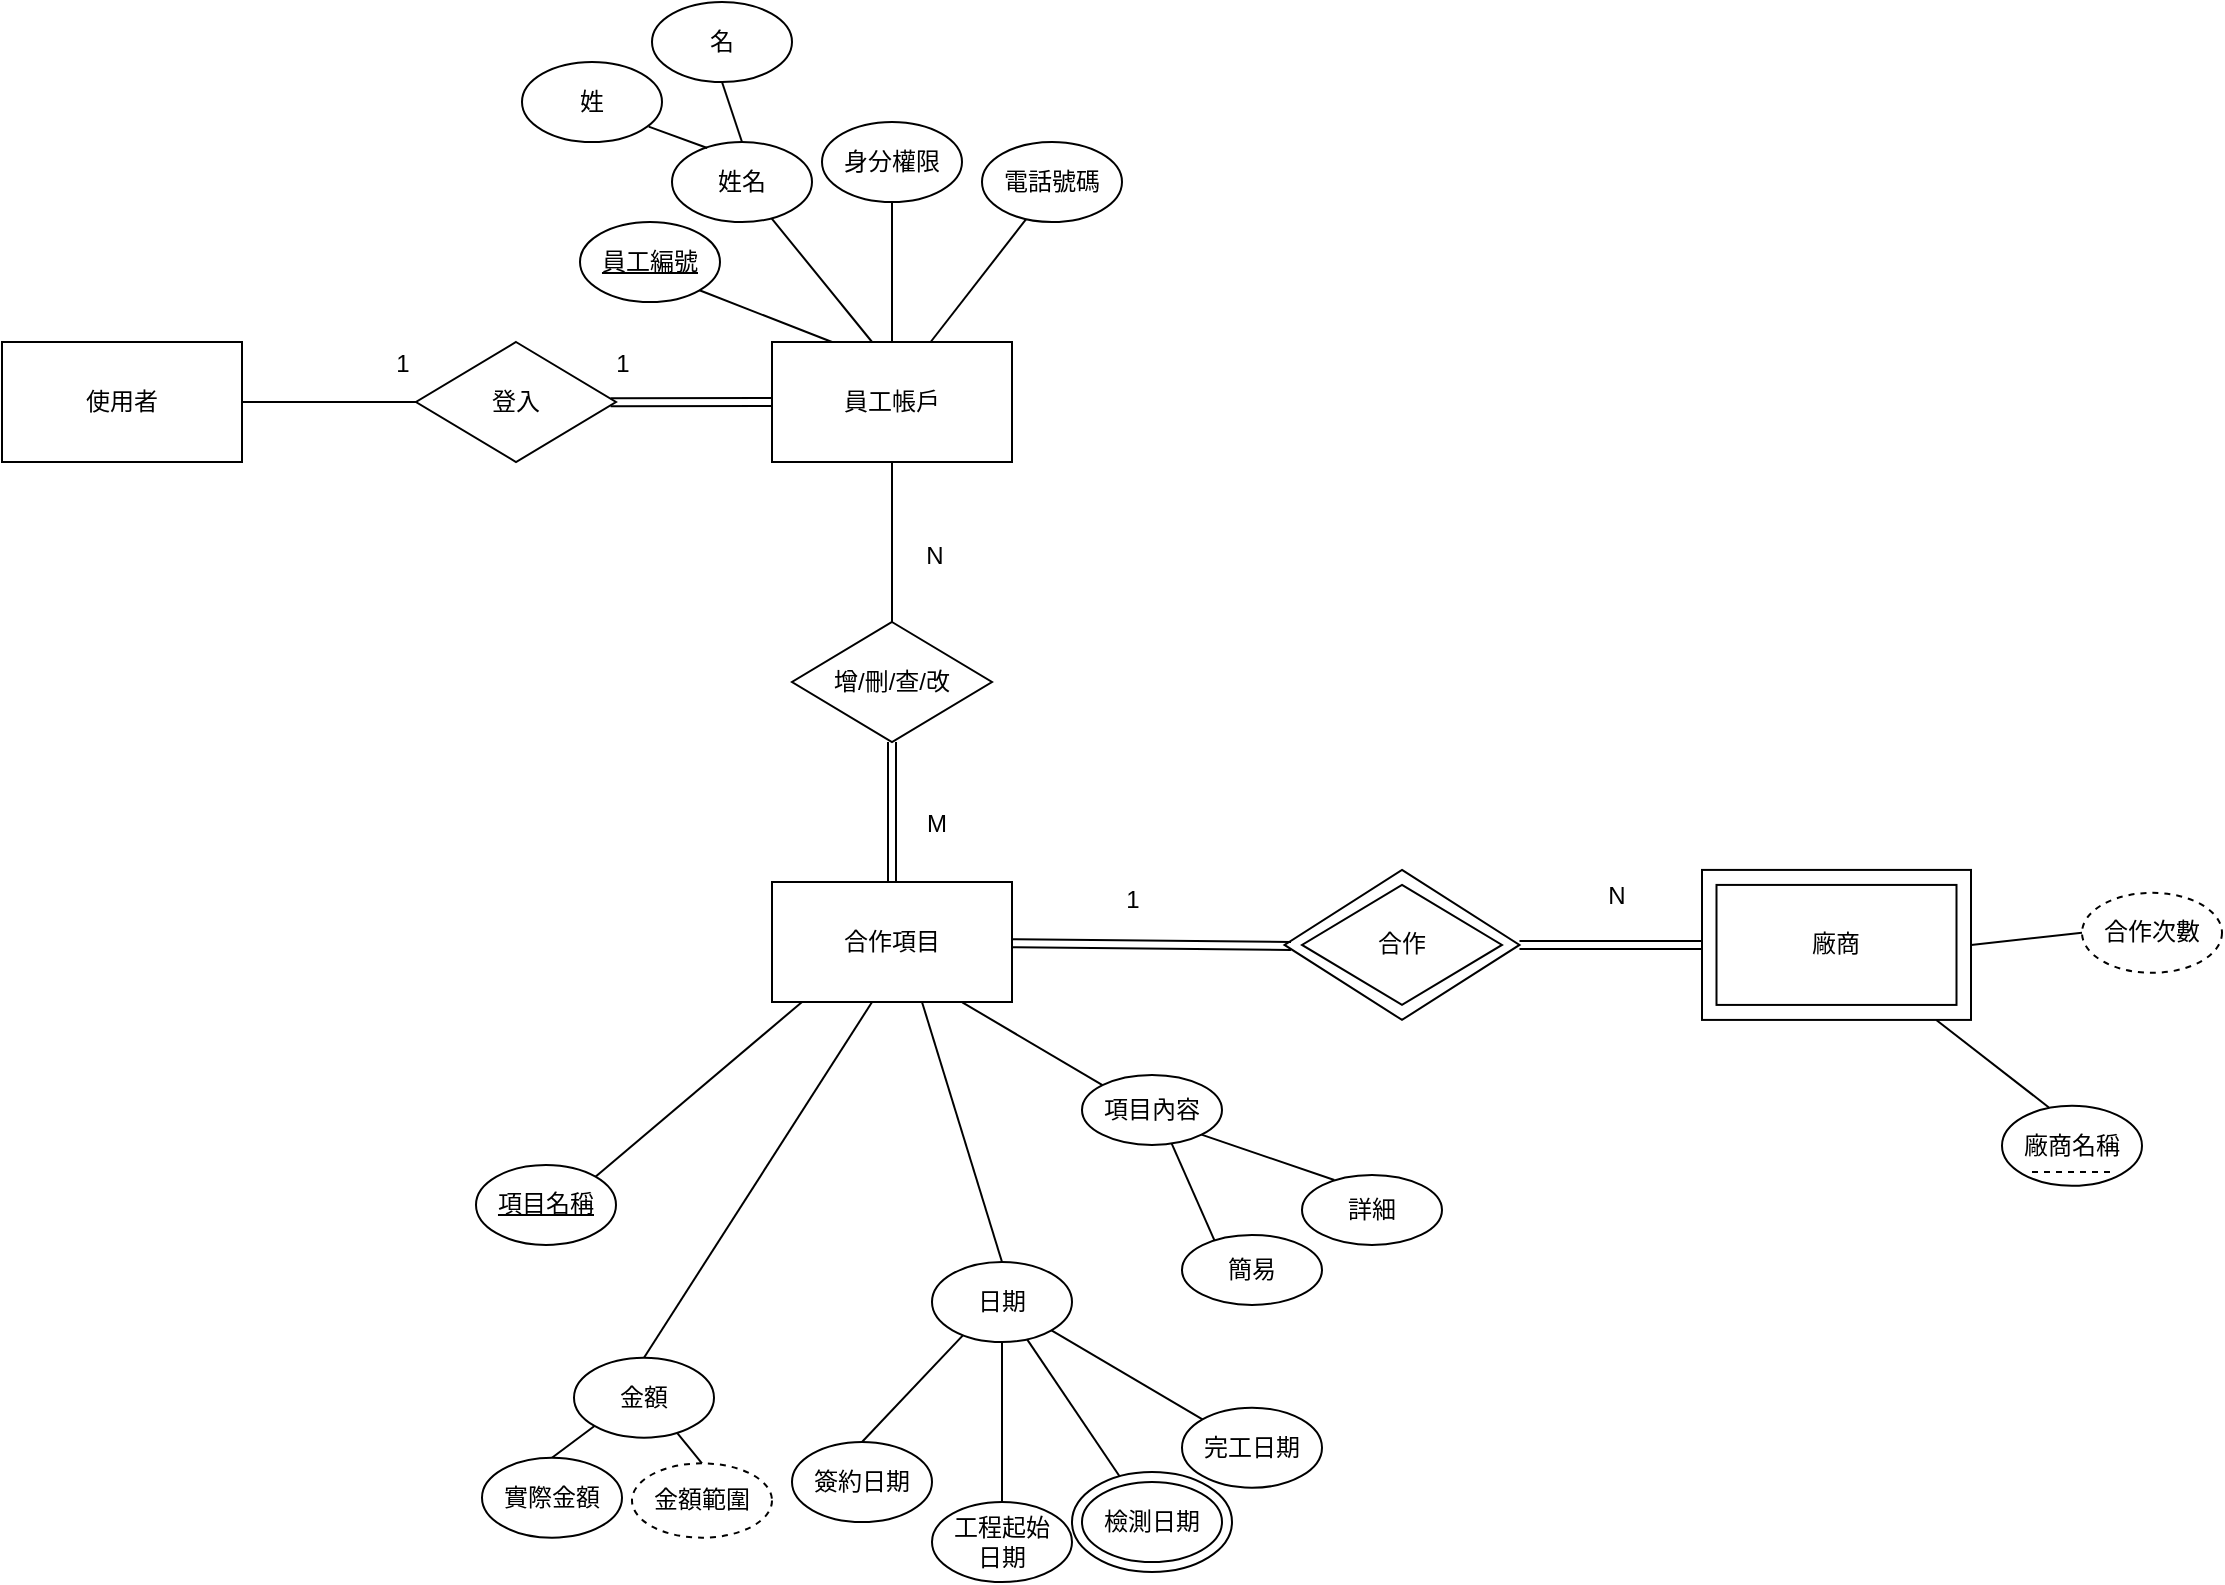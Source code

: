 <mxfile version="13.1.11" type="github" pages="4"><diagram id="Q58Rf40tK8kcKd59PBGZ" name="Page-1"><mxGraphModel dx="1391" dy="841" grid="1" gridSize="10" guides="1" tooltips="1" connect="1" arrows="1" fold="1" page="1" pageScale="1" pageWidth="827" pageHeight="1169" math="0" shadow="0"><root><mxCell id="0"/><mxCell id="1" parent="0"/><mxCell id="sxlbJ4H0Vbx3y42RLdyf-1" value="員工帳戶" style="rounded=0;whiteSpace=wrap;html=1;" vertex="1" parent="1"><mxGeometry x="425" y="210" width="120" height="60" as="geometry"/></mxCell><mxCell id="sxlbJ4H0Vbx3y42RLdyf-2" value="" style="endArrow=none;html=1;exitX=0.5;exitY=0;exitDx=0;exitDy=0;entryX=0.542;entryY=1;entryDx=0;entryDy=0;entryPerimeter=0;" edge="1" parent="1" source="sxlbJ4H0Vbx3y42RLdyf-6"><mxGeometry width="50" height="50" relative="1" as="geometry"><mxPoint x="445" y="690" as="sourcePoint"/><mxPoint x="475.04" y="540" as="targetPoint"/></mxGeometry></mxCell><mxCell id="sxlbJ4H0Vbx3y42RLdyf-3" value="" style="endArrow=none;html=1;entryX=0.75;entryY=1;entryDx=0;entryDy=0;exitX=0.5;exitY=0;exitDx=0;exitDy=0;" edge="1" parent="1" source="sxlbJ4H0Vbx3y42RLdyf-10"><mxGeometry width="50" height="50" relative="1" as="geometry"><mxPoint x="580" y="700" as="sourcePoint"/><mxPoint x="500" y="540" as="targetPoint"/></mxGeometry></mxCell><mxCell id="sxlbJ4H0Vbx3y42RLdyf-4" value="" style="endArrow=none;html=1;exitX=0;exitY=0;exitDx=0;exitDy=0;entryX=0.918;entryY=1.003;entryDx=0;entryDy=0;entryPerimeter=0;" edge="1" parent="1" source="sxlbJ4H0Vbx3y42RLdyf-33"><mxGeometry width="50" height="50" relative="1" as="geometry"><mxPoint x="627.43" y="652.16" as="sourcePoint"/><mxPoint x="520.16" y="540.18" as="targetPoint"/></mxGeometry></mxCell><mxCell id="sxlbJ4H0Vbx3y42RLdyf-5" value="" style="endArrow=none;html=1;entryX=0.25;entryY=1;entryDx=0;entryDy=0;exitX=1;exitY=0;exitDx=0;exitDy=0;" edge="1" parent="1" source="sxlbJ4H0Vbx3y42RLdyf-7"><mxGeometry width="50" height="50" relative="1" as="geometry"><mxPoint x="334.678" y="645.817" as="sourcePoint"/><mxPoint x="440" y="540" as="targetPoint"/></mxGeometry></mxCell><mxCell id="sxlbJ4H0Vbx3y42RLdyf-6" value="金額" style="ellipse;whiteSpace=wrap;html=1;" vertex="1" parent="1"><mxGeometry x="326" y="717.84" width="70" height="40" as="geometry"/></mxCell><mxCell id="sxlbJ4H0Vbx3y42RLdyf-7" value="&lt;u&gt;項目名稱&lt;/u&gt;" style="ellipse;whiteSpace=wrap;html=1;" vertex="1" parent="1"><mxGeometry x="277" y="621.46" width="70" height="40" as="geometry"/></mxCell><mxCell id="sxlbJ4H0Vbx3y42RLdyf-8" value="" style="endArrow=none;html=1;entryX=0.224;entryY=0.911;entryDx=0;entryDy=0;exitX=0.5;exitY=0;exitDx=0;exitDy=0;entryPerimeter=0;" edge="1" parent="1" source="sxlbJ4H0Vbx3y42RLdyf-9" target="sxlbJ4H0Vbx3y42RLdyf-10"><mxGeometry width="50" height="50" relative="1" as="geometry"><mxPoint x="530" y="750" as="sourcePoint"/><mxPoint x="585.92" y="708.64" as="targetPoint"/></mxGeometry></mxCell><mxCell id="sxlbJ4H0Vbx3y42RLdyf-9" value="簽約日期" style="ellipse;whiteSpace=wrap;html=1;" vertex="1" parent="1"><mxGeometry x="435" y="760" width="70" height="40" as="geometry"/></mxCell><mxCell id="sxlbJ4H0Vbx3y42RLdyf-10" value="日期" style="ellipse;whiteSpace=wrap;html=1;" vertex="1" parent="1"><mxGeometry x="505" y="670" width="70" height="40" as="geometry"/></mxCell><mxCell id="sxlbJ4H0Vbx3y42RLdyf-11" value="" style="endArrow=none;html=1;exitX=0.5;exitY=0;exitDx=0;exitDy=0;entryX=0.5;entryY=1;entryDx=0;entryDy=0;" edge="1" parent="1" source="sxlbJ4H0Vbx3y42RLdyf-12" target="sxlbJ4H0Vbx3y42RLdyf-10"><mxGeometry width="50" height="50" relative="1" as="geometry"><mxPoint x="610" y="750" as="sourcePoint"/><mxPoint x="575" y="710" as="targetPoint"/></mxGeometry></mxCell><mxCell id="sxlbJ4H0Vbx3y42RLdyf-12" value="工程起始&lt;br&gt;日期" style="ellipse;whiteSpace=wrap;html=1;" vertex="1" parent="1"><mxGeometry x="505" y="790" width="70" height="40" as="geometry"/></mxCell><mxCell id="sxlbJ4H0Vbx3y42RLdyf-13" value="" style="endArrow=none;html=1;exitX=0.296;exitY=0.04;exitDx=0;exitDy=0;exitPerimeter=0;" edge="1" parent="1" source="sxlbJ4H0Vbx3y42RLdyf-48" target="sxlbJ4H0Vbx3y42RLdyf-10"><mxGeometry width="50" height="50" relative="1" as="geometry"><mxPoint x="680" y="700" as="sourcePoint"/><mxPoint x="725" y="660" as="targetPoint"/></mxGeometry></mxCell><mxCell id="sxlbJ4H0Vbx3y42RLdyf-16" value="&lt;u&gt;員工編號&lt;/u&gt;" style="ellipse;whiteSpace=wrap;html=1;" vertex="1" parent="1"><mxGeometry x="329" y="150" width="70" height="40" as="geometry"/></mxCell><mxCell id="sxlbJ4H0Vbx3y42RLdyf-17" value="" style="endArrow=none;html=1;exitX=0.25;exitY=0;exitDx=0;exitDy=0;entryX=1;entryY=1;entryDx=0;entryDy=0;" edge="1" parent="1" source="sxlbJ4H0Vbx3y42RLdyf-1" target="sxlbJ4H0Vbx3y42RLdyf-16"><mxGeometry width="50" height="50" relative="1" as="geometry"><mxPoint x="589.58" y="190" as="sourcePoint"/><mxPoint x="589.58" y="100" as="targetPoint"/></mxGeometry></mxCell><mxCell id="sxlbJ4H0Vbx3y42RLdyf-18" value="" style="endArrow=none;html=1;entryX=0.707;entryY=0.945;entryDx=0;entryDy=0;exitX=0.417;exitY=0;exitDx=0;exitDy=0;exitPerimeter=0;entryPerimeter=0;" edge="1" parent="1" source="sxlbJ4H0Vbx3y42RLdyf-1" target="sxlbJ4H0Vbx3y42RLdyf-38"><mxGeometry width="50" height="50" relative="1" as="geometry"><mxPoint x="480" y="210" as="sourcePoint"/><mxPoint x="410" y="150" as="targetPoint"/></mxGeometry></mxCell><mxCell id="sxlbJ4H0Vbx3y42RLdyf-19" value="" style="endArrow=none;html=1;entryX=0.5;entryY=1;entryDx=0;entryDy=0;exitX=0.5;exitY=0;exitDx=0;exitDy=0;" edge="1" parent="1" source="sxlbJ4H0Vbx3y42RLdyf-1" target="sxlbJ4H0Vbx3y42RLdyf-37"><mxGeometry width="50" height="50" relative="1" as="geometry"><mxPoint x="490" y="210" as="sourcePoint"/><mxPoint x="485" y="140" as="targetPoint"/></mxGeometry></mxCell><mxCell id="sxlbJ4H0Vbx3y42RLdyf-20" value="" style="endArrow=none;html=1;entryX=1;entryY=1;entryDx=0;entryDy=0;exitX=0;exitY=0;exitDx=0;exitDy=0;" edge="1" parent="1" source="sxlbJ4H0Vbx3y42RLdyf-21" target="sxlbJ4H0Vbx3y42RLdyf-10"><mxGeometry width="50" height="50" relative="1" as="geometry"><mxPoint x="685" y="740.86" as="sourcePoint"/><mxPoint x="705.251" y="695.002" as="targetPoint"/></mxGeometry></mxCell><mxCell id="sxlbJ4H0Vbx3y42RLdyf-21" value="完工日期" style="ellipse;whiteSpace=wrap;html=1;" vertex="1" parent="1"><mxGeometry x="630" y="742.84" width="70" height="40" as="geometry"/></mxCell><mxCell id="sxlbJ4H0Vbx3y42RLdyf-22" value="" style="endArrow=none;html=1;exitX=0.5;exitY=0;exitDx=0;exitDy=0;entryX=0;entryY=1;entryDx=0;entryDy=0;" edge="1" parent="1" source="sxlbJ4H0Vbx3y42RLdyf-23" target="sxlbJ4H0Vbx3y42RLdyf-6"><mxGeometry width="50" height="50" relative="1" as="geometry"><mxPoint x="346" y="871.11" as="sourcePoint"/><mxPoint x="350" y="767.84" as="targetPoint"/></mxGeometry></mxCell><mxCell id="sxlbJ4H0Vbx3y42RLdyf-23" value="實際金額" style="ellipse;whiteSpace=wrap;html=1;" vertex="1" parent="1"><mxGeometry x="280" y="767.84" width="70" height="40" as="geometry"/></mxCell><mxCell id="sxlbJ4H0Vbx3y42RLdyf-24" value="" style="endArrow=none;html=1;exitX=0.5;exitY=0;exitDx=0;exitDy=0;entryX=0.738;entryY=0.942;entryDx=0;entryDy=0;entryPerimeter=0;" edge="1" parent="1" source="sxlbJ4H0Vbx3y42RLdyf-25" target="sxlbJ4H0Vbx3y42RLdyf-6"><mxGeometry width="50" height="50" relative="1" as="geometry"><mxPoint x="416" y="881.11" as="sourcePoint"/><mxPoint x="367.31" y="756.16" as="targetPoint"/></mxGeometry></mxCell><mxCell id="sxlbJ4H0Vbx3y42RLdyf-25" value="金額範圍" style="ellipse;whiteSpace=wrap;html=1;dashed=1;" vertex="1" parent="1"><mxGeometry x="355" y="770.68" width="70" height="37.16" as="geometry"/></mxCell><mxCell id="sxlbJ4H0Vbx3y42RLdyf-26" value="" style="endArrow=none;html=1;entryX=1;entryY=1;entryDx=0;entryDy=0;exitX=0.231;exitY=0.073;exitDx=0;exitDy=0;exitPerimeter=0;" edge="1" parent="1" source="sxlbJ4H0Vbx3y42RLdyf-27" target="sxlbJ4H0Vbx3y42RLdyf-33"><mxGeometry width="50" height="50" relative="1" as="geometry"><mxPoint x="749.678" y="597.277" as="sourcePoint"/><mxPoint x="515" y="481.46" as="targetPoint"/></mxGeometry></mxCell><mxCell id="sxlbJ4H0Vbx3y42RLdyf-27" value="詳細" style="ellipse;whiteSpace=wrap;html=1;" vertex="1" parent="1"><mxGeometry x="690" y="626.46" width="70" height="35" as="geometry"/></mxCell><mxCell id="sxlbJ4H0Vbx3y42RLdyf-28" value="使用者" style="rounded=0;whiteSpace=wrap;html=1;" vertex="1" parent="1"><mxGeometry x="40" y="210" width="120" height="60" as="geometry"/></mxCell><mxCell id="sxlbJ4H0Vbx3y42RLdyf-29" value="登入" style="rhombus;whiteSpace=wrap;html=1;" vertex="1" parent="1"><mxGeometry x="247" y="210" width="100" height="60" as="geometry"/></mxCell><mxCell id="sxlbJ4H0Vbx3y42RLdyf-30" value="" style="shape=link;html=1;exitX=0.973;exitY=0.503;exitDx=0;exitDy=0;entryX=0;entryY=0.5;entryDx=0;entryDy=0;exitPerimeter=0;" edge="1" parent="1" source="sxlbJ4H0Vbx3y42RLdyf-29" target="sxlbJ4H0Vbx3y42RLdyf-1"><mxGeometry width="50" height="50" relative="1" as="geometry"><mxPoint x="329.03" y="240" as="sourcePoint"/><mxPoint x="380.97" y="304.98" as="targetPoint"/></mxGeometry></mxCell><mxCell id="sxlbJ4H0Vbx3y42RLdyf-31" value="1" style="text;html=1;align=center;verticalAlign=middle;resizable=0;points=[];labelBackgroundColor=#ffffff;" vertex="1" connectable="0" parent="1"><mxGeometry x="252.997" y="220.004" as="geometry"><mxPoint x="-13.55" y="1.12" as="offset"/></mxGeometry></mxCell><mxCell id="sxlbJ4H0Vbx3y42RLdyf-32" value="1" style="text;html=1;align=center;verticalAlign=middle;resizable=0;points=[];labelBackgroundColor=#ffffff;" vertex="1" connectable="0" parent="1"><mxGeometry x="362.997" y="220.004" as="geometry"><mxPoint x="-13.55" y="1.12" as="offset"/></mxGeometry></mxCell><mxCell id="sxlbJ4H0Vbx3y42RLdyf-33" value="項目內容" style="ellipse;whiteSpace=wrap;html=1;" vertex="1" parent="1"><mxGeometry x="580" y="576.46" width="70" height="35" as="geometry"/></mxCell><mxCell id="sxlbJ4H0Vbx3y42RLdyf-34" value="合作項目" style="rounded=0;whiteSpace=wrap;html=1;" vertex="1" parent="1"><mxGeometry x="425" y="480" width="120" height="60" as="geometry"/></mxCell><mxCell id="sxlbJ4H0Vbx3y42RLdyf-35" value="" style="endArrow=none;html=1;entryX=0.64;entryY=0.979;entryDx=0;entryDy=0;exitX=0.231;exitY=0.073;exitDx=0;exitDy=0;exitPerimeter=0;entryPerimeter=0;" edge="1" parent="1" source="sxlbJ4H0Vbx3y42RLdyf-36" target="sxlbJ4H0Vbx3y42RLdyf-33"><mxGeometry width="50" height="50" relative="1" as="geometry"><mxPoint x="719.758" y="602.487" as="sourcePoint"/><mxPoint x="609.999" y="611.459" as="targetPoint"/></mxGeometry></mxCell><mxCell id="sxlbJ4H0Vbx3y42RLdyf-36" value="簡易" style="ellipse;whiteSpace=wrap;html=1;" vertex="1" parent="1"><mxGeometry x="630" y="656.46" width="70" height="35" as="geometry"/></mxCell><mxCell id="sxlbJ4H0Vbx3y42RLdyf-37" value="身分權限" style="ellipse;whiteSpace=wrap;html=1;" vertex="1" parent="1"><mxGeometry x="450" y="100" width="70" height="40" as="geometry"/></mxCell><mxCell id="sxlbJ4H0Vbx3y42RLdyf-38" value="姓名" style="ellipse;whiteSpace=wrap;html=1;" vertex="1" parent="1"><mxGeometry x="375" y="110" width="70" height="40" as="geometry"/></mxCell><mxCell id="sxlbJ4H0Vbx3y42RLdyf-39" value="" style="endArrow=none;html=1;entryX=0.314;entryY=0.967;entryDx=0;entryDy=0;exitX=0.661;exitY=0;exitDx=0;exitDy=0;exitPerimeter=0;entryPerimeter=0;" edge="1" parent="1" source="sxlbJ4H0Vbx3y42RLdyf-1" target="sxlbJ4H0Vbx3y42RLdyf-40"><mxGeometry width="50" height="50" relative="1" as="geometry"><mxPoint x="495" y="220" as="sourcePoint"/><mxPoint x="495" y="150" as="targetPoint"/></mxGeometry></mxCell><mxCell id="sxlbJ4H0Vbx3y42RLdyf-40" value="電話號碼" style="ellipse;whiteSpace=wrap;html=1;" vertex="1" parent="1"><mxGeometry x="530" y="110" width="70" height="40" as="geometry"/></mxCell><mxCell id="sxlbJ4H0Vbx3y42RLdyf-41" value="姓" style="ellipse;whiteSpace=wrap;html=1;" vertex="1" parent="1"><mxGeometry x="300" y="70" width="70" height="40" as="geometry"/></mxCell><mxCell id="sxlbJ4H0Vbx3y42RLdyf-42" value="" style="endArrow=none;html=1;entryX=0.905;entryY=0.808;entryDx=0;entryDy=0;exitX=0.252;exitY=0.075;exitDx=0;exitDy=0;exitPerimeter=0;entryPerimeter=0;" edge="1" parent="1" source="sxlbJ4H0Vbx3y42RLdyf-38" target="sxlbJ4H0Vbx3y42RLdyf-41"><mxGeometry width="50" height="50" relative="1" as="geometry"><mxPoint x="412.04" y="150" as="sourcePoint"/><mxPoint x="347" y="90" as="targetPoint"/></mxGeometry></mxCell><mxCell id="sxlbJ4H0Vbx3y42RLdyf-43" value="名" style="ellipse;whiteSpace=wrap;html=1;" vertex="1" parent="1"><mxGeometry x="365" y="40" width="70" height="40" as="geometry"/></mxCell><mxCell id="sxlbJ4H0Vbx3y42RLdyf-44" value="" style="endArrow=none;html=1;entryX=0.5;entryY=1;entryDx=0;entryDy=0;exitX=0.5;exitY=0;exitDx=0;exitDy=0;" edge="1" parent="1" source="sxlbJ4H0Vbx3y42RLdyf-38" target="sxlbJ4H0Vbx3y42RLdyf-43"><mxGeometry width="50" height="50" relative="1" as="geometry"><mxPoint x="462.64" y="100" as="sourcePoint"/><mxPoint x="417" y="77" as="targetPoint"/></mxGeometry></mxCell><mxCell id="sxlbJ4H0Vbx3y42RLdyf-45" value="廠商" style="rounded=0;whiteSpace=wrap;html=1;" vertex="1" parent="1"><mxGeometry x="897.25" y="481.46" width="120" height="60" as="geometry"/></mxCell><mxCell id="sxlbJ4H0Vbx3y42RLdyf-46" value="增/刪/查/改" style="rhombus;whiteSpace=wrap;html=1;" vertex="1" parent="1"><mxGeometry x="435" y="350" width="100" height="60" as="geometry"/></mxCell><mxCell id="sxlbJ4H0Vbx3y42RLdyf-47" value="" style="group" vertex="1" connectable="0" parent="1"><mxGeometry x="575" y="775" width="80" height="50" as="geometry"/></mxCell><mxCell id="sxlbJ4H0Vbx3y42RLdyf-48" value="" style="ellipse;whiteSpace=wrap;html=1;gradientColor=#ffffff;fillColor=none;" vertex="1" parent="sxlbJ4H0Vbx3y42RLdyf-47"><mxGeometry width="80" height="50" as="geometry"/></mxCell><mxCell id="sxlbJ4H0Vbx3y42RLdyf-49" value="檢測日期" style="ellipse;whiteSpace=wrap;html=1;" vertex="1" parent="sxlbJ4H0Vbx3y42RLdyf-47"><mxGeometry x="5" y="5" width="70" height="40" as="geometry"/></mxCell><mxCell id="sxlbJ4H0Vbx3y42RLdyf-50" value="" style="rounded=0;whiteSpace=wrap;html=1;fillColor=none;" vertex="1" parent="1"><mxGeometry x="890" y="473.96" width="134.5" height="75" as="geometry"/></mxCell><mxCell id="sxlbJ4H0Vbx3y42RLdyf-51" value="" style="endArrow=none;html=1;exitX=0.335;exitY=0.021;exitDx=0;exitDy=0;entryX=0.871;entryY=0.986;entryDx=0;entryDy=0;entryPerimeter=0;exitPerimeter=0;" edge="1" parent="1" source="sxlbJ4H0Vbx3y42RLdyf-57"><mxGeometry width="50" height="50" relative="1" as="geometry"><mxPoint x="1153.25" y="545.42" as="sourcePoint"/><mxPoint x="1007.149" y="548.96" as="targetPoint"/></mxGeometry></mxCell><mxCell id="sxlbJ4H0Vbx3y42RLdyf-52" value="合作次數" style="ellipse;whiteSpace=wrap;html=1;dashed=1;" vertex="1" parent="1"><mxGeometry x="1080" y="485.42" width="70" height="40" as="geometry"/></mxCell><mxCell id="sxlbJ4H0Vbx3y42RLdyf-53" value="" style="endArrow=none;html=1;exitX=0;exitY=0.5;exitDx=0;exitDy=0;entryX=1;entryY=0.5;entryDx=0;entryDy=0;" edge="1" parent="1" source="sxlbJ4H0Vbx3y42RLdyf-52" target="sxlbJ4H0Vbx3y42RLdyf-50"><mxGeometry width="50" height="50" relative="1" as="geometry"><mxPoint x="1172.25" y="443.78" as="sourcePoint"/><mxPoint x="1109.26" y="481.46" as="targetPoint"/></mxGeometry></mxCell><mxCell id="sxlbJ4H0Vbx3y42RLdyf-54" value="" style="shape=link;html=1;exitX=0.5;exitY=1;exitDx=0;exitDy=0;" edge="1" parent="1" source="sxlbJ4H0Vbx3y42RLdyf-46"><mxGeometry width="50" height="50" relative="1" as="geometry"><mxPoint x="485" y="420" as="sourcePoint"/><mxPoint x="485" y="480" as="targetPoint"/></mxGeometry></mxCell><mxCell id="sxlbJ4H0Vbx3y42RLdyf-55" value="" style="endArrow=none;html=1;entryX=0.5;entryY=1;entryDx=0;entryDy=0;exitX=0.5;exitY=0;exitDx=0;exitDy=0;" edge="1" parent="1" source="sxlbJ4H0Vbx3y42RLdyf-46" target="sxlbJ4H0Vbx3y42RLdyf-1"><mxGeometry width="50" height="50" relative="1" as="geometry"><mxPoint x="495" y="220" as="sourcePoint"/><mxPoint x="495" y="150" as="targetPoint"/></mxGeometry></mxCell><mxCell id="sxlbJ4H0Vbx3y42RLdyf-56" value="" style="group" vertex="1" connectable="0" parent="1"><mxGeometry x="1040" y="591.88" width="70" height="40" as="geometry"/></mxCell><mxCell id="sxlbJ4H0Vbx3y42RLdyf-57" value="廠商名稱" style="ellipse;whiteSpace=wrap;html=1;" vertex="1" parent="sxlbJ4H0Vbx3y42RLdyf-56"><mxGeometry width="70" height="40" as="geometry"/></mxCell><mxCell id="sxlbJ4H0Vbx3y42RLdyf-58" value="" style="endArrow=none;dashed=1;html=1;" edge="1" parent="sxlbJ4H0Vbx3y42RLdyf-56"><mxGeometry width="50" height="50" relative="1" as="geometry"><mxPoint x="15" y="33.12" as="sourcePoint"/><mxPoint x="55" y="33.12" as="targetPoint"/></mxGeometry></mxCell><mxCell id="sxlbJ4H0Vbx3y42RLdyf-59" value="" style="endArrow=none;html=1;entryX=0;entryY=0.5;entryDx=0;entryDy=0;exitX=1;exitY=0.5;exitDx=0;exitDy=0;" edge="1" parent="1" source="sxlbJ4H0Vbx3y42RLdyf-28" target="sxlbJ4H0Vbx3y42RLdyf-29"><mxGeometry width="50" height="50" relative="1" as="geometry"><mxPoint x="495" y="360.0" as="sourcePoint"/><mxPoint x="495" y="280.0" as="targetPoint"/></mxGeometry></mxCell><mxCell id="sxlbJ4H0Vbx3y42RLdyf-60" value="" style="group" vertex="1" connectable="0" parent="1"><mxGeometry x="681.25" y="473.96" width="117.5" height="75" as="geometry"/></mxCell><mxCell id="sxlbJ4H0Vbx3y42RLdyf-61" value="" style="rhombus;whiteSpace=wrap;html=1;fillColor=none;" vertex="1" parent="sxlbJ4H0Vbx3y42RLdyf-60"><mxGeometry width="117.5" height="75" as="geometry"/></mxCell><mxCell id="sxlbJ4H0Vbx3y42RLdyf-62" value="合作" style="rhombus;whiteSpace=wrap;html=1;" vertex="1" parent="sxlbJ4H0Vbx3y42RLdyf-60"><mxGeometry x="8.75" y="7.5" width="100" height="60" as="geometry"/></mxCell><mxCell id="sxlbJ4H0Vbx3y42RLdyf-63" value="" style="shape=link;html=1;exitX=-0.055;exitY=0.508;exitDx=0;exitDy=0;exitPerimeter=0;" edge="1" parent="1" source="sxlbJ4H0Vbx3y42RLdyf-62" target="sxlbJ4H0Vbx3y42RLdyf-34"><mxGeometry width="50" height="50" relative="1" as="geometry"><mxPoint x="680" y="510" as="sourcePoint"/><mxPoint x="560" y="500" as="targetPoint"/></mxGeometry></mxCell><mxCell id="sxlbJ4H0Vbx3y42RLdyf-64" value="" style="shape=link;html=1;" edge="1" parent="1" source="sxlbJ4H0Vbx3y42RLdyf-50" target="sxlbJ4H0Vbx3y42RLdyf-61"><mxGeometry width="50" height="50" relative="1" as="geometry"><mxPoint x="958" y="511" as="sourcePoint"/><mxPoint x="798.75" y="510.783" as="targetPoint"/></mxGeometry></mxCell><mxCell id="sxlbJ4H0Vbx3y42RLdyf-65" value="M" style="text;html=1;align=center;verticalAlign=middle;resizable=0;points=[];labelBackgroundColor=#ffffff;" vertex="1" connectable="0" parent="1"><mxGeometry x="519.997" y="450.004" as="geometry"><mxPoint x="-13.55" y="1.12" as="offset"/></mxGeometry></mxCell><mxCell id="sxlbJ4H0Vbx3y42RLdyf-66" value="N&lt;br&gt;" style="text;html=1;align=center;verticalAlign=middle;resizable=0;points=[];labelBackgroundColor=#ffffff;" vertex="1" connectable="0" parent="1"><mxGeometry x="529.997" y="460.004" as="geometry"><mxPoint x="-24.55" y="-142.88" as="offset"/></mxGeometry></mxCell><mxCell id="sxlbJ4H0Vbx3y42RLdyf-67" value="N&lt;br&gt;" style="text;html=1;align=center;verticalAlign=middle;resizable=0;points=[];labelBackgroundColor=#ffffff;" vertex="1" connectable="0" parent="1"><mxGeometry x="859.997" y="485.424" as="geometry"><mxPoint x="-13.55" y="1.12" as="offset"/></mxGeometry></mxCell><mxCell id="sxlbJ4H0Vbx3y42RLdyf-68" value="1" style="text;html=1;align=center;verticalAlign=middle;resizable=0;points=[];labelBackgroundColor=#ffffff;" vertex="1" connectable="0" parent="1"><mxGeometry x="309.997" y="460.004" as="geometry"><mxPoint x="294.45" y="29.12" as="offset"/></mxGeometry></mxCell></root></mxGraphModel></diagram><diagram id="lHWCTUHPOQ81lFH2beqr" name="Page-2"><mxGraphModel dx="1391" dy="841" grid="1" gridSize="10" guides="1" tooltips="1" connect="1" arrows="1" fold="1" page="1" pageScale="1" pageWidth="827" pageHeight="1169" math="0" shadow="0"><root><mxCell id="YgR553y6cB55U8I9OvS--0"/><mxCell id="YgR553y6cB55U8I9OvS--1" parent="YgR553y6cB55U8I9OvS--0"/><mxCell id="YgR553y6cB55U8I9OvS--2" value="員工帳戶" style="rounded=0;whiteSpace=wrap;html=1;" vertex="1" parent="YgR553y6cB55U8I9OvS--1"><mxGeometry x="425" y="210" width="120" height="60" as="geometry"/></mxCell><mxCell id="YgR553y6cB55U8I9OvS--3" value="" style="endArrow=none;html=1;exitX=0.5;exitY=0;exitDx=0;exitDy=0;entryX=0.542;entryY=1;entryDx=0;entryDy=0;entryPerimeter=0;" edge="1" parent="YgR553y6cB55U8I9OvS--1" source="YgR553y6cB55U8I9OvS--7"><mxGeometry width="50" height="50" relative="1" as="geometry"><mxPoint x="445" y="690" as="sourcePoint"/><mxPoint x="475.04" y="540" as="targetPoint"/></mxGeometry></mxCell><mxCell id="YgR553y6cB55U8I9OvS--4" value="" style="endArrow=none;html=1;entryX=0.75;entryY=1;entryDx=0;entryDy=0;exitX=0.5;exitY=0;exitDx=0;exitDy=0;" edge="1" parent="YgR553y6cB55U8I9OvS--1" source="YgR553y6cB55U8I9OvS--11"><mxGeometry width="50" height="50" relative="1" as="geometry"><mxPoint x="580" y="700" as="sourcePoint"/><mxPoint x="500" y="540" as="targetPoint"/></mxGeometry></mxCell><mxCell id="YgR553y6cB55U8I9OvS--5" value="" style="endArrow=none;html=1;exitX=0;exitY=0;exitDx=0;exitDy=0;entryX=0.918;entryY=1.003;entryDx=0;entryDy=0;entryPerimeter=0;" edge="1" parent="YgR553y6cB55U8I9OvS--1" source="YgR553y6cB55U8I9OvS--34"><mxGeometry width="50" height="50" relative="1" as="geometry"><mxPoint x="627.43" y="652.16" as="sourcePoint"/><mxPoint x="520.16" y="540.18" as="targetPoint"/></mxGeometry></mxCell><mxCell id="YgR553y6cB55U8I9OvS--6" value="" style="endArrow=none;html=1;entryX=0.25;entryY=1;entryDx=0;entryDy=0;exitX=1;exitY=0;exitDx=0;exitDy=0;" edge="1" parent="YgR553y6cB55U8I9OvS--1" source="YgR553y6cB55U8I9OvS--8"><mxGeometry width="50" height="50" relative="1" as="geometry"><mxPoint x="334.678" y="645.817" as="sourcePoint"/><mxPoint x="440" y="540" as="targetPoint"/></mxGeometry></mxCell><mxCell id="YgR553y6cB55U8I9OvS--7" value="金額" style="ellipse;whiteSpace=wrap;html=1;" vertex="1" parent="YgR553y6cB55U8I9OvS--1"><mxGeometry x="326" y="717.84" width="70" height="40" as="geometry"/></mxCell><mxCell id="YgR553y6cB55U8I9OvS--8" value="&lt;u&gt;項目名稱&lt;/u&gt;" style="ellipse;whiteSpace=wrap;html=1;" vertex="1" parent="YgR553y6cB55U8I9OvS--1"><mxGeometry x="277" y="621.46" width="70" height="40" as="geometry"/></mxCell><mxCell id="YgR553y6cB55U8I9OvS--9" value="" style="endArrow=none;html=1;entryX=0.224;entryY=0.911;entryDx=0;entryDy=0;exitX=0.5;exitY=0;exitDx=0;exitDy=0;entryPerimeter=0;" edge="1" parent="YgR553y6cB55U8I9OvS--1" source="YgR553y6cB55U8I9OvS--10" target="YgR553y6cB55U8I9OvS--11"><mxGeometry width="50" height="50" relative="1" as="geometry"><mxPoint x="530" y="750" as="sourcePoint"/><mxPoint x="585.92" y="708.64" as="targetPoint"/></mxGeometry></mxCell><mxCell id="YgR553y6cB55U8I9OvS--10" value="簽約日期" style="ellipse;whiteSpace=wrap;html=1;" vertex="1" parent="YgR553y6cB55U8I9OvS--1"><mxGeometry x="435" y="760" width="70" height="40" as="geometry"/></mxCell><mxCell id="YgR553y6cB55U8I9OvS--11" value="日期" style="ellipse;whiteSpace=wrap;html=1;" vertex="1" parent="YgR553y6cB55U8I9OvS--1"><mxGeometry x="505" y="670" width="70" height="40" as="geometry"/></mxCell><mxCell id="YgR553y6cB55U8I9OvS--12" value="" style="endArrow=none;html=1;exitX=0.5;exitY=0;exitDx=0;exitDy=0;entryX=0.5;entryY=1;entryDx=0;entryDy=0;" edge="1" parent="YgR553y6cB55U8I9OvS--1" source="YgR553y6cB55U8I9OvS--13" target="YgR553y6cB55U8I9OvS--11"><mxGeometry width="50" height="50" relative="1" as="geometry"><mxPoint x="610" y="750" as="sourcePoint"/><mxPoint x="575" y="710" as="targetPoint"/></mxGeometry></mxCell><mxCell id="YgR553y6cB55U8I9OvS--13" value="工程起始&lt;br&gt;日期" style="ellipse;whiteSpace=wrap;html=1;" vertex="1" parent="YgR553y6cB55U8I9OvS--1"><mxGeometry x="505" y="790" width="70" height="40" as="geometry"/></mxCell><mxCell id="YgR553y6cB55U8I9OvS--14" value="" style="endArrow=none;html=1;exitX=0.296;exitY=0.04;exitDx=0;exitDy=0;exitPerimeter=0;" edge="1" parent="YgR553y6cB55U8I9OvS--1" source="YgR553y6cB55U8I9OvS--49" target="YgR553y6cB55U8I9OvS--11"><mxGeometry width="50" height="50" relative="1" as="geometry"><mxPoint x="680" y="700" as="sourcePoint"/><mxPoint x="725" y="660" as="targetPoint"/></mxGeometry></mxCell><mxCell id="YgR553y6cB55U8I9OvS--15" value="" style="endArrow=none;html=1;exitX=0.5;exitY=0;exitDx=0;exitDy=0;" edge="1" parent="YgR553y6cB55U8I9OvS--1"><mxGeometry width="50" height="50" relative="1" as="geometry"><mxPoint x="602" y="750" as="sourcePoint"/><mxPoint x="602.44" y="790" as="targetPoint"/></mxGeometry></mxCell><mxCell id="YgR553y6cB55U8I9OvS--16" value="" style="endArrow=none;html=1;exitX=0.5;exitY=0;exitDx=0;exitDy=0;entryX=0.5;entryY=1;entryDx=0;entryDy=0;" edge="1" parent="YgR553y6cB55U8I9OvS--1"><mxGeometry width="50" height="50" relative="1" as="geometry"><mxPoint x="687" y="850.43" as="sourcePoint"/><mxPoint x="672" y="750" as="targetPoint"/></mxGeometry></mxCell><mxCell id="YgR553y6cB55U8I9OvS--17" value="&lt;u&gt;員工編號&lt;/u&gt;" style="ellipse;whiteSpace=wrap;html=1;" vertex="1" parent="YgR553y6cB55U8I9OvS--1"><mxGeometry x="329" y="150" width="70" height="40" as="geometry"/></mxCell><mxCell id="YgR553y6cB55U8I9OvS--18" value="" style="endArrow=none;html=1;exitX=0.25;exitY=0;exitDx=0;exitDy=0;entryX=1;entryY=1;entryDx=0;entryDy=0;" edge="1" parent="YgR553y6cB55U8I9OvS--1" source="YgR553y6cB55U8I9OvS--2" target="YgR553y6cB55U8I9OvS--17"><mxGeometry width="50" height="50" relative="1" as="geometry"><mxPoint x="589.58" y="190" as="sourcePoint"/><mxPoint x="589.58" y="100" as="targetPoint"/></mxGeometry></mxCell><mxCell id="YgR553y6cB55U8I9OvS--19" value="" style="endArrow=none;html=1;entryX=0.707;entryY=0.945;entryDx=0;entryDy=0;exitX=0.417;exitY=0;exitDx=0;exitDy=0;exitPerimeter=0;entryPerimeter=0;" edge="1" parent="YgR553y6cB55U8I9OvS--1" source="YgR553y6cB55U8I9OvS--2" target="YgR553y6cB55U8I9OvS--39"><mxGeometry width="50" height="50" relative="1" as="geometry"><mxPoint x="480" y="210" as="sourcePoint"/><mxPoint x="410" y="150" as="targetPoint"/></mxGeometry></mxCell><mxCell id="YgR553y6cB55U8I9OvS--20" value="" style="endArrow=none;html=1;entryX=0.5;entryY=1;entryDx=0;entryDy=0;exitX=0.5;exitY=0;exitDx=0;exitDy=0;" edge="1" parent="YgR553y6cB55U8I9OvS--1" source="YgR553y6cB55U8I9OvS--2" target="YgR553y6cB55U8I9OvS--38"><mxGeometry width="50" height="50" relative="1" as="geometry"><mxPoint x="490" y="210" as="sourcePoint"/><mxPoint x="485" y="140" as="targetPoint"/></mxGeometry></mxCell><mxCell id="YgR553y6cB55U8I9OvS--21" value="" style="endArrow=none;html=1;entryX=1;entryY=1;entryDx=0;entryDy=0;exitX=0;exitY=0;exitDx=0;exitDy=0;" edge="1" parent="YgR553y6cB55U8I9OvS--1" source="YgR553y6cB55U8I9OvS--22" target="YgR553y6cB55U8I9OvS--11"><mxGeometry width="50" height="50" relative="1" as="geometry"><mxPoint x="685" y="740.86" as="sourcePoint"/><mxPoint x="705.251" y="695.002" as="targetPoint"/></mxGeometry></mxCell><mxCell id="YgR553y6cB55U8I9OvS--22" value="完工日期" style="ellipse;whiteSpace=wrap;html=1;" vertex="1" parent="YgR553y6cB55U8I9OvS--1"><mxGeometry x="630" y="742.84" width="70" height="40" as="geometry"/></mxCell><mxCell id="YgR553y6cB55U8I9OvS--23" value="" style="endArrow=none;html=1;exitX=0.5;exitY=0;exitDx=0;exitDy=0;entryX=0;entryY=1;entryDx=0;entryDy=0;" edge="1" parent="YgR553y6cB55U8I9OvS--1" source="YgR553y6cB55U8I9OvS--24" target="YgR553y6cB55U8I9OvS--7"><mxGeometry width="50" height="50" relative="1" as="geometry"><mxPoint x="346" y="871.11" as="sourcePoint"/><mxPoint x="350" y="767.84" as="targetPoint"/></mxGeometry></mxCell><mxCell id="YgR553y6cB55U8I9OvS--24" value="實際金額" style="ellipse;whiteSpace=wrap;html=1;" vertex="1" parent="YgR553y6cB55U8I9OvS--1"><mxGeometry x="280" y="767.84" width="70" height="40" as="geometry"/></mxCell><mxCell id="YgR553y6cB55U8I9OvS--25" value="" style="endArrow=none;html=1;exitX=0.5;exitY=0;exitDx=0;exitDy=0;entryX=0.738;entryY=0.942;entryDx=0;entryDy=0;entryPerimeter=0;" edge="1" parent="YgR553y6cB55U8I9OvS--1" source="YgR553y6cB55U8I9OvS--26" target="YgR553y6cB55U8I9OvS--7"><mxGeometry width="50" height="50" relative="1" as="geometry"><mxPoint x="416" y="881.11" as="sourcePoint"/><mxPoint x="367.31" y="756.16" as="targetPoint"/></mxGeometry></mxCell><mxCell id="YgR553y6cB55U8I9OvS--26" value="金額範圍" style="ellipse;whiteSpace=wrap;html=1;dashed=1;" vertex="1" parent="YgR553y6cB55U8I9OvS--1"><mxGeometry x="355" y="770.68" width="70" height="37.16" as="geometry"/></mxCell><mxCell id="YgR553y6cB55U8I9OvS--27" value="" style="endArrow=none;html=1;entryX=1;entryY=1;entryDx=0;entryDy=0;exitX=0.231;exitY=0.073;exitDx=0;exitDy=0;exitPerimeter=0;" edge="1" parent="YgR553y6cB55U8I9OvS--1" source="YgR553y6cB55U8I9OvS--28" target="YgR553y6cB55U8I9OvS--34"><mxGeometry width="50" height="50" relative="1" as="geometry"><mxPoint x="749.678" y="597.277" as="sourcePoint"/><mxPoint x="515" y="481.46" as="targetPoint"/></mxGeometry></mxCell><mxCell id="YgR553y6cB55U8I9OvS--28" value="詳細" style="ellipse;whiteSpace=wrap;html=1;" vertex="1" parent="YgR553y6cB55U8I9OvS--1"><mxGeometry x="690" y="626.46" width="70" height="35" as="geometry"/></mxCell><mxCell id="YgR553y6cB55U8I9OvS--29" value="使用者" style="rounded=0;whiteSpace=wrap;html=1;" vertex="1" parent="YgR553y6cB55U8I9OvS--1"><mxGeometry x="40" y="210" width="120" height="60" as="geometry"/></mxCell><mxCell id="YgR553y6cB55U8I9OvS--30" value="登入" style="rhombus;whiteSpace=wrap;html=1;" vertex="1" parent="YgR553y6cB55U8I9OvS--1"><mxGeometry x="247" y="210" width="100" height="60" as="geometry"/></mxCell><mxCell id="YgR553y6cB55U8I9OvS--31" value="" style="shape=link;html=1;exitX=0.973;exitY=0.503;exitDx=0;exitDy=0;entryX=0;entryY=0.5;entryDx=0;entryDy=0;exitPerimeter=0;" edge="1" parent="YgR553y6cB55U8I9OvS--1" source="YgR553y6cB55U8I9OvS--30" target="YgR553y6cB55U8I9OvS--2"><mxGeometry width="50" height="50" relative="1" as="geometry"><mxPoint x="329.03" y="240" as="sourcePoint"/><mxPoint x="380.97" y="304.98" as="targetPoint"/></mxGeometry></mxCell><mxCell id="YgR553y6cB55U8I9OvS--32" value="1" style="text;html=1;align=center;verticalAlign=middle;resizable=0;points=[];labelBackgroundColor=#ffffff;" vertex="1" connectable="0" parent="YgR553y6cB55U8I9OvS--1"><mxGeometry x="252.997" y="220.004" as="geometry"><mxPoint x="-13.55" y="1.12" as="offset"/></mxGeometry></mxCell><mxCell id="YgR553y6cB55U8I9OvS--33" value="1" style="text;html=1;align=center;verticalAlign=middle;resizable=0;points=[];labelBackgroundColor=#ffffff;" vertex="1" connectable="0" parent="YgR553y6cB55U8I9OvS--1"><mxGeometry x="362.997" y="220.004" as="geometry"><mxPoint x="-13.55" y="1.12" as="offset"/></mxGeometry></mxCell><mxCell id="YgR553y6cB55U8I9OvS--34" value="項目內容" style="ellipse;whiteSpace=wrap;html=1;" vertex="1" parent="YgR553y6cB55U8I9OvS--1"><mxGeometry x="580" y="576.46" width="70" height="35" as="geometry"/></mxCell><mxCell id="YgR553y6cB55U8I9OvS--35" value="合作項目" style="rounded=0;whiteSpace=wrap;html=1;" vertex="1" parent="YgR553y6cB55U8I9OvS--1"><mxGeometry x="425" y="480" width="120" height="60" as="geometry"/></mxCell><mxCell id="YgR553y6cB55U8I9OvS--36" value="" style="endArrow=none;html=1;entryX=0.64;entryY=0.979;entryDx=0;entryDy=0;exitX=0.231;exitY=0.073;exitDx=0;exitDy=0;exitPerimeter=0;entryPerimeter=0;" edge="1" parent="YgR553y6cB55U8I9OvS--1" source="YgR553y6cB55U8I9OvS--37" target="YgR553y6cB55U8I9OvS--34"><mxGeometry width="50" height="50" relative="1" as="geometry"><mxPoint x="719.758" y="602.487" as="sourcePoint"/><mxPoint x="609.999" y="611.459" as="targetPoint"/></mxGeometry></mxCell><mxCell id="YgR553y6cB55U8I9OvS--37" value="簡易" style="ellipse;whiteSpace=wrap;html=1;" vertex="1" parent="YgR553y6cB55U8I9OvS--1"><mxGeometry x="630" y="656.46" width="70" height="35" as="geometry"/></mxCell><mxCell id="YgR553y6cB55U8I9OvS--38" value="身分權限" style="ellipse;whiteSpace=wrap;html=1;" vertex="1" parent="YgR553y6cB55U8I9OvS--1"><mxGeometry x="450" y="100" width="70" height="40" as="geometry"/></mxCell><mxCell id="YgR553y6cB55U8I9OvS--39" value="姓名" style="ellipse;whiteSpace=wrap;html=1;" vertex="1" parent="YgR553y6cB55U8I9OvS--1"><mxGeometry x="375" y="110" width="70" height="40" as="geometry"/></mxCell><mxCell id="YgR553y6cB55U8I9OvS--40" value="" style="endArrow=none;html=1;entryX=0.314;entryY=0.967;entryDx=0;entryDy=0;exitX=0.661;exitY=0;exitDx=0;exitDy=0;exitPerimeter=0;entryPerimeter=0;" edge="1" parent="YgR553y6cB55U8I9OvS--1" source="YgR553y6cB55U8I9OvS--2" target="YgR553y6cB55U8I9OvS--41"><mxGeometry width="50" height="50" relative="1" as="geometry"><mxPoint x="495" y="220" as="sourcePoint"/><mxPoint x="495" y="150" as="targetPoint"/></mxGeometry></mxCell><mxCell id="YgR553y6cB55U8I9OvS--41" value="電話號碼" style="ellipse;whiteSpace=wrap;html=1;" vertex="1" parent="YgR553y6cB55U8I9OvS--1"><mxGeometry x="530" y="110" width="70" height="40" as="geometry"/></mxCell><mxCell id="YgR553y6cB55U8I9OvS--42" value="姓" style="ellipse;whiteSpace=wrap;html=1;" vertex="1" parent="YgR553y6cB55U8I9OvS--1"><mxGeometry x="300" y="70" width="70" height="40" as="geometry"/></mxCell><mxCell id="YgR553y6cB55U8I9OvS--43" value="" style="endArrow=none;html=1;entryX=0.905;entryY=0.808;entryDx=0;entryDy=0;exitX=0.252;exitY=0.075;exitDx=0;exitDy=0;exitPerimeter=0;entryPerimeter=0;" edge="1" parent="YgR553y6cB55U8I9OvS--1" source="YgR553y6cB55U8I9OvS--39" target="YgR553y6cB55U8I9OvS--42"><mxGeometry width="50" height="50" relative="1" as="geometry"><mxPoint x="412.04" y="150" as="sourcePoint"/><mxPoint x="347" y="90" as="targetPoint"/></mxGeometry></mxCell><mxCell id="YgR553y6cB55U8I9OvS--44" value="名" style="ellipse;whiteSpace=wrap;html=1;" vertex="1" parent="YgR553y6cB55U8I9OvS--1"><mxGeometry x="365" y="40" width="70" height="40" as="geometry"/></mxCell><mxCell id="YgR553y6cB55U8I9OvS--45" value="" style="endArrow=none;html=1;entryX=0.5;entryY=1;entryDx=0;entryDy=0;exitX=0.5;exitY=0;exitDx=0;exitDy=0;" edge="1" parent="YgR553y6cB55U8I9OvS--1" source="YgR553y6cB55U8I9OvS--39" target="YgR553y6cB55U8I9OvS--44"><mxGeometry width="50" height="50" relative="1" as="geometry"><mxPoint x="462.64" y="100" as="sourcePoint"/><mxPoint x="417" y="77" as="targetPoint"/></mxGeometry></mxCell><mxCell id="YgR553y6cB55U8I9OvS--46" value="廠商" style="rounded=0;whiteSpace=wrap;html=1;" vertex="1" parent="YgR553y6cB55U8I9OvS--1"><mxGeometry x="897.25" y="481.46" width="120" height="60" as="geometry"/></mxCell><mxCell id="YgR553y6cB55U8I9OvS--47" value="增/刪/查/改" style="rhombus;whiteSpace=wrap;html=1;" vertex="1" parent="YgR553y6cB55U8I9OvS--1"><mxGeometry x="435" y="350" width="100" height="60" as="geometry"/></mxCell><mxCell id="YgR553y6cB55U8I9OvS--48" value="" style="group" vertex="1" connectable="0" parent="YgR553y6cB55U8I9OvS--1"><mxGeometry x="575" y="775" width="80" height="50" as="geometry"/></mxCell><mxCell id="YgR553y6cB55U8I9OvS--49" value="" style="ellipse;whiteSpace=wrap;html=1;gradientColor=#ffffff;fillColor=none;" vertex="1" parent="YgR553y6cB55U8I9OvS--48"><mxGeometry width="80" height="50" as="geometry"/></mxCell><mxCell id="YgR553y6cB55U8I9OvS--50" value="檢測日期" style="ellipse;whiteSpace=wrap;html=1;" vertex="1" parent="YgR553y6cB55U8I9OvS--48"><mxGeometry x="5" y="5" width="70" height="40" as="geometry"/></mxCell><mxCell id="YgR553y6cB55U8I9OvS--51" value="" style="rounded=0;whiteSpace=wrap;html=1;fillColor=none;" vertex="1" parent="YgR553y6cB55U8I9OvS--1"><mxGeometry x="890" y="473.96" width="134.5" height="75" as="geometry"/></mxCell><mxCell id="YgR553y6cB55U8I9OvS--52" value="" style="endArrow=none;html=1;exitX=0.335;exitY=0.021;exitDx=0;exitDy=0;entryX=0.871;entryY=0.986;entryDx=0;entryDy=0;entryPerimeter=0;exitPerimeter=0;" edge="1" parent="YgR553y6cB55U8I9OvS--1" source="YgR553y6cB55U8I9OvS--58"><mxGeometry width="50" height="50" relative="1" as="geometry"><mxPoint x="1153.25" y="545.42" as="sourcePoint"/><mxPoint x="1007.149" y="548.96" as="targetPoint"/></mxGeometry></mxCell><mxCell id="YgR553y6cB55U8I9OvS--53" value="合作次數" style="ellipse;whiteSpace=wrap;html=1;dashed=1;" vertex="1" parent="YgR553y6cB55U8I9OvS--1"><mxGeometry x="1080" y="485.42" width="70" height="40" as="geometry"/></mxCell><mxCell id="YgR553y6cB55U8I9OvS--54" value="" style="endArrow=none;html=1;exitX=0;exitY=0.5;exitDx=0;exitDy=0;entryX=1;entryY=0.5;entryDx=0;entryDy=0;" edge="1" parent="YgR553y6cB55U8I9OvS--1" source="YgR553y6cB55U8I9OvS--53" target="YgR553y6cB55U8I9OvS--51"><mxGeometry width="50" height="50" relative="1" as="geometry"><mxPoint x="1172.25" y="443.78" as="sourcePoint"/><mxPoint x="1109.26" y="481.46" as="targetPoint"/></mxGeometry></mxCell><mxCell id="YgR553y6cB55U8I9OvS--55" value="" style="shape=link;html=1;exitX=0.5;exitY=1;exitDx=0;exitDy=0;" edge="1" parent="YgR553y6cB55U8I9OvS--1" source="YgR553y6cB55U8I9OvS--47"><mxGeometry width="50" height="50" relative="1" as="geometry"><mxPoint x="485" y="420" as="sourcePoint"/><mxPoint x="485" y="480" as="targetPoint"/></mxGeometry></mxCell><mxCell id="YgR553y6cB55U8I9OvS--56" value="" style="endArrow=none;html=1;entryX=0.5;entryY=1;entryDx=0;entryDy=0;exitX=0.5;exitY=0;exitDx=0;exitDy=0;" edge="1" parent="YgR553y6cB55U8I9OvS--1" source="YgR553y6cB55U8I9OvS--47" target="YgR553y6cB55U8I9OvS--2"><mxGeometry width="50" height="50" relative="1" as="geometry"><mxPoint x="495" y="220" as="sourcePoint"/><mxPoint x="495" y="150" as="targetPoint"/></mxGeometry></mxCell><mxCell id="YgR553y6cB55U8I9OvS--57" value="" style="group" vertex="1" connectable="0" parent="YgR553y6cB55U8I9OvS--1"><mxGeometry x="1040" y="591.88" width="70" height="40" as="geometry"/></mxCell><mxCell id="YgR553y6cB55U8I9OvS--58" value="廠商名稱" style="ellipse;whiteSpace=wrap;html=1;" vertex="1" parent="YgR553y6cB55U8I9OvS--57"><mxGeometry width="70" height="40" as="geometry"/></mxCell><mxCell id="YgR553y6cB55U8I9OvS--59" value="" style="endArrow=none;dashed=1;html=1;" edge="1" parent="YgR553y6cB55U8I9OvS--57"><mxGeometry width="50" height="50" relative="1" as="geometry"><mxPoint x="15" y="33.12" as="sourcePoint"/><mxPoint x="55" y="33.12" as="targetPoint"/></mxGeometry></mxCell><mxCell id="YgR553y6cB55U8I9OvS--60" value="" style="endArrow=none;html=1;entryX=0;entryY=0.5;entryDx=0;entryDy=0;exitX=1;exitY=0.5;exitDx=0;exitDy=0;" edge="1" parent="YgR553y6cB55U8I9OvS--1" source="YgR553y6cB55U8I9OvS--29" target="YgR553y6cB55U8I9OvS--30"><mxGeometry width="50" height="50" relative="1" as="geometry"><mxPoint x="495" y="360.0" as="sourcePoint"/><mxPoint x="495" y="280.0" as="targetPoint"/></mxGeometry></mxCell><mxCell id="YgR553y6cB55U8I9OvS--61" value="" style="group" vertex="1" connectable="0" parent="YgR553y6cB55U8I9OvS--1"><mxGeometry x="681.25" y="473.96" width="117.5" height="75" as="geometry"/></mxCell><mxCell id="YgR553y6cB55U8I9OvS--62" value="" style="rhombus;whiteSpace=wrap;html=1;fillColor=none;" vertex="1" parent="YgR553y6cB55U8I9OvS--61"><mxGeometry width="117.5" height="75" as="geometry"/></mxCell><mxCell id="YgR553y6cB55U8I9OvS--63" value="合作" style="rhombus;whiteSpace=wrap;html=1;" vertex="1" parent="YgR553y6cB55U8I9OvS--61"><mxGeometry x="8.75" y="7.5" width="100" height="60" as="geometry"/></mxCell><mxCell id="YgR553y6cB55U8I9OvS--64" value="" style="shape=link;html=1;exitX=-0.055;exitY=0.508;exitDx=0;exitDy=0;exitPerimeter=0;" edge="1" parent="YgR553y6cB55U8I9OvS--1" source="YgR553y6cB55U8I9OvS--63" target="YgR553y6cB55U8I9OvS--35"><mxGeometry width="50" height="50" relative="1" as="geometry"><mxPoint x="680" y="510" as="sourcePoint"/><mxPoint x="560" y="500" as="targetPoint"/></mxGeometry></mxCell><mxCell id="YgR553y6cB55U8I9OvS--65" value="" style="shape=link;html=1;" edge="1" parent="YgR553y6cB55U8I9OvS--1" source="YgR553y6cB55U8I9OvS--51" target="YgR553y6cB55U8I9OvS--62"><mxGeometry width="50" height="50" relative="1" as="geometry"><mxPoint x="958" y="511" as="sourcePoint"/><mxPoint x="798.75" y="510.783" as="targetPoint"/></mxGeometry></mxCell><mxCell id="YgR553y6cB55U8I9OvS--66" value="M" style="text;html=1;align=center;verticalAlign=middle;resizable=0;points=[];labelBackgroundColor=#ffffff;" vertex="1" connectable="0" parent="YgR553y6cB55U8I9OvS--1"><mxGeometry x="519.997" y="450.004" as="geometry"><mxPoint x="-13.55" y="1.12" as="offset"/></mxGeometry></mxCell><mxCell id="YgR553y6cB55U8I9OvS--67" value="N&lt;br&gt;" style="text;html=1;align=center;verticalAlign=middle;resizable=0;points=[];labelBackgroundColor=#ffffff;" vertex="1" connectable="0" parent="YgR553y6cB55U8I9OvS--1"><mxGeometry x="529.997" y="460.004" as="geometry"><mxPoint x="-24.55" y="-142.88" as="offset"/></mxGeometry></mxCell><mxCell id="YgR553y6cB55U8I9OvS--68" value="N&lt;br&gt;" style="text;html=1;align=center;verticalAlign=middle;resizable=0;points=[];labelBackgroundColor=#ffffff;" vertex="1" connectable="0" parent="YgR553y6cB55U8I9OvS--1"><mxGeometry x="859.997" y="485.424" as="geometry"><mxPoint x="-13.55" y="1.12" as="offset"/></mxGeometry></mxCell><mxCell id="YgR553y6cB55U8I9OvS--69" value="1" style="text;html=1;align=center;verticalAlign=middle;resizable=0;points=[];labelBackgroundColor=#ffffff;" vertex="1" connectable="0" parent="YgR553y6cB55U8I9OvS--1"><mxGeometry x="309.997" y="460.004" as="geometry"><mxPoint x="294.45" y="29.12" as="offset"/></mxGeometry></mxCell><mxCell id="YgR553y6cB55U8I9OvS--70" value="&lt;font style=&quot;font-size: 14px&quot;&gt;負責人&lt;/font&gt;" style="text;html=1;align=center;verticalAlign=middle;resizable=0;points=[];autosize=1;fillColor=#ffe6cc;strokeColor=#d79b00;" vertex="1" parent="YgR553y6cB55U8I9OvS--1"><mxGeometry x="803.75" y="100" width="60" height="20" as="geometry"/></mxCell><mxCell id="YgR553y6cB55U8I9OvS--71" value="&lt;font style=&quot;font-size: 14px&quot;&gt;機密程度&lt;/font&gt;" style="text;html=1;align=center;verticalAlign=middle;resizable=0;points=[];autosize=1;fillColor=#ffe6cc;strokeColor=#d79b00;" vertex="1" parent="YgR553y6cB55U8I9OvS--1"><mxGeometry x="798.75" y="70" width="70" height="20" as="geometry"/></mxCell><mxCell id="YgR553y6cB55U8I9OvS--72" value="公司代表" style="ellipse;whiteSpace=wrap;html=1;" vertex="1" parent="YgR553y6cB55U8I9OvS--1"><mxGeometry x="879.75" y="100" width="70" height="40" as="geometry"/></mxCell><mxCell id="YgR553y6cB55U8I9OvS--73" value="廠商代表" style="ellipse;whiteSpace=wrap;html=1;" vertex="1" parent="YgR553y6cB55U8I9OvS--1"><mxGeometry x="879.75" y="150" width="70" height="40" as="geometry"/></mxCell></root></mxGraphModel></diagram><diagram id="YpSqfDoWLsRe6qBleOve" name="Page-3"><mxGraphModel dx="1422" dy="715" grid="1" gridSize="10" guides="1" tooltips="1" connect="1" arrows="1" fold="1" page="1" pageScale="1" pageWidth="827" pageHeight="1169" math="0" shadow="0"><root><mxCell id="lQjQSpEwvedvhS4Pdivs-0"/><mxCell id="lQjQSpEwvedvhS4Pdivs-1" parent="lQjQSpEwvedvhS4Pdivs-0"/><mxCell id="lQjQSpEwvedvhS4Pdivs-2" value="員工帳戶" style="rounded=0;whiteSpace=wrap;html=1;" vertex="1" parent="lQjQSpEwvedvhS4Pdivs-1"><mxGeometry x="425" y="210" width="120" height="60" as="geometry"/></mxCell><mxCell id="lQjQSpEwvedvhS4Pdivs-3" value="" style="endArrow=none;html=1;exitX=0.5;exitY=0;exitDx=0;exitDy=0;entryX=0;entryY=1;entryDx=0;entryDy=0;" edge="1" parent="lQjQSpEwvedvhS4Pdivs-1" source="lQjQSpEwvedvhS4Pdivs-7" target="lQjQSpEwvedvhS4Pdivs-32"><mxGeometry width="50" height="50" relative="1" as="geometry"><mxPoint x="448" y="940" as="sourcePoint"/><mxPoint x="478.04" y="790" as="targetPoint"/></mxGeometry></mxCell><mxCell id="lQjQSpEwvedvhS4Pdivs-5" value="" style="endArrow=none;html=1;exitX=0;exitY=0;exitDx=0;exitDy=0;entryX=1;entryY=0.75;entryDx=0;entryDy=0;" edge="1" parent="lQjQSpEwvedvhS4Pdivs-1" source="lQjQSpEwvedvhS4Pdivs-31" target="lQjQSpEwvedvhS4Pdivs-32"><mxGeometry width="50" height="50" relative="1" as="geometry"><mxPoint x="630.43" y="902.16" as="sourcePoint"/><mxPoint x="523.16" y="790.18" as="targetPoint"/></mxGeometry></mxCell><mxCell id="lQjQSpEwvedvhS4Pdivs-6" value="" style="endArrow=none;html=1;entryX=0;entryY=0.5;entryDx=0;entryDy=0;exitX=1;exitY=0;exitDx=0;exitDy=0;" edge="1" parent="lQjQSpEwvedvhS4Pdivs-1" source="lQjQSpEwvedvhS4Pdivs-8" target="lQjQSpEwvedvhS4Pdivs-32"><mxGeometry width="50" height="50" relative="1" as="geometry"><mxPoint x="337.678" y="895.817" as="sourcePoint"/><mxPoint x="443" y="790" as="targetPoint"/></mxGeometry></mxCell><mxCell id="lQjQSpEwvedvhS4Pdivs-7" value="金額" style="ellipse;whiteSpace=wrap;html=1;" vertex="1" parent="lQjQSpEwvedvhS4Pdivs-1"><mxGeometry x="300" y="880.0" width="70" height="40" as="geometry"/></mxCell><mxCell id="lQjQSpEwvedvhS4Pdivs-8" value="&lt;u&gt;項目名稱&lt;/u&gt;" style="ellipse;whiteSpace=wrap;html=1;" vertex="1" parent="lQjQSpEwvedvhS4Pdivs-1"><mxGeometry x="262" y="810" width="70" height="40" as="geometry"/></mxCell><mxCell id="lQjQSpEwvedvhS4Pdivs-9" value="" style="endArrow=none;html=1;entryX=0.25;entryY=1;entryDx=0;entryDy=0;exitX=0.5;exitY=0;exitDx=0;exitDy=0;" edge="1" parent="lQjQSpEwvedvhS4Pdivs-1" source="lQjQSpEwvedvhS4Pdivs-10" target="lQjQSpEwvedvhS4Pdivs-32"><mxGeometry width="50" height="50" relative="1" as="geometry"><mxPoint x="533" y="1000" as="sourcePoint"/><mxPoint x="523.68" y="956.44" as="targetPoint"/></mxGeometry></mxCell><mxCell id="lQjQSpEwvedvhS4Pdivs-10" value="簽約日期" style="ellipse;whiteSpace=wrap;html=1;" vertex="1" parent="lQjQSpEwvedvhS4Pdivs-1"><mxGeometry x="375" y="920" width="70" height="40" as="geometry"/></mxCell><mxCell id="lQjQSpEwvedvhS4Pdivs-12" value="" style="endArrow=none;html=1;exitX=0.5;exitY=0;exitDx=0;exitDy=0;entryX=0.5;entryY=1;entryDx=0;entryDy=0;" edge="1" parent="lQjQSpEwvedvhS4Pdivs-1" source="lQjQSpEwvedvhS4Pdivs-13" target="lQjQSpEwvedvhS4Pdivs-32"><mxGeometry width="50" height="50" relative="1" as="geometry"><mxPoint x="613" y="1000" as="sourcePoint"/><mxPoint x="543" y="960" as="targetPoint"/></mxGeometry></mxCell><mxCell id="lQjQSpEwvedvhS4Pdivs-13" value="工程起始&lt;br&gt;日期" style="ellipse;whiteSpace=wrap;html=1;" vertex="1" parent="lQjQSpEwvedvhS4Pdivs-1"><mxGeometry x="460" y="925" width="70" height="40" as="geometry"/></mxCell><mxCell id="lQjQSpEwvedvhS4Pdivs-14" value="" style="endArrow=none;html=1;exitX=0.296;exitY=0.04;exitDx=0;exitDy=0;exitPerimeter=0;entryX=0.75;entryY=1;entryDx=0;entryDy=0;" edge="1" parent="lQjQSpEwvedvhS4Pdivs-1" source="lQjQSpEwvedvhS4Pdivs-46" target="lQjQSpEwvedvhS4Pdivs-32"><mxGeometry width="50" height="50" relative="1" as="geometry"><mxPoint x="683" y="950" as="sourcePoint"/><mxPoint x="555.46" y="958.69" as="targetPoint"/></mxGeometry></mxCell><mxCell id="lQjQSpEwvedvhS4Pdivs-15" value="&lt;u&gt;員工編號&lt;/u&gt;" style="ellipse;whiteSpace=wrap;html=1;" vertex="1" parent="lQjQSpEwvedvhS4Pdivs-1"><mxGeometry x="247" y="160" width="70" height="40" as="geometry"/></mxCell><mxCell id="lQjQSpEwvedvhS4Pdivs-16" value="" style="endArrow=none;html=1;exitX=0.25;exitY=0;exitDx=0;exitDy=0;entryX=1;entryY=1;entryDx=0;entryDy=0;" edge="1" parent="lQjQSpEwvedvhS4Pdivs-1" source="lQjQSpEwvedvhS4Pdivs-2" target="lQjQSpEwvedvhS4Pdivs-15"><mxGeometry width="50" height="50" relative="1" as="geometry"><mxPoint x="589.58" y="190" as="sourcePoint"/><mxPoint x="589.58" y="100" as="targetPoint"/></mxGeometry></mxCell><mxCell id="lQjQSpEwvedvhS4Pdivs-17" value="" style="endArrow=none;html=1;entryX=0.707;entryY=0.945;entryDx=0;entryDy=0;exitX=0.417;exitY=0;exitDx=0;exitDy=0;exitPerimeter=0;entryPerimeter=0;" edge="1" parent="lQjQSpEwvedvhS4Pdivs-1" source="lQjQSpEwvedvhS4Pdivs-2" target="lQjQSpEwvedvhS4Pdivs-36"><mxGeometry width="50" height="50" relative="1" as="geometry"><mxPoint x="480" y="210" as="sourcePoint"/><mxPoint x="410" y="150" as="targetPoint"/></mxGeometry></mxCell><mxCell id="lQjQSpEwvedvhS4Pdivs-18" value="" style="endArrow=none;html=1;entryX=0.5;entryY=1;entryDx=0;entryDy=0;exitX=0.5;exitY=0;exitDx=0;exitDy=0;" edge="1" parent="lQjQSpEwvedvhS4Pdivs-1" source="lQjQSpEwvedvhS4Pdivs-2" target="lQjQSpEwvedvhS4Pdivs-35"><mxGeometry width="50" height="50" relative="1" as="geometry"><mxPoint x="490" y="210" as="sourcePoint"/><mxPoint x="485" y="140" as="targetPoint"/></mxGeometry></mxCell><mxCell id="lQjQSpEwvedvhS4Pdivs-19" value="" style="endArrow=none;html=1;entryX=1;entryY=1;entryDx=0;entryDy=0;exitX=0;exitY=0;exitDx=0;exitDy=0;" edge="1" parent="lQjQSpEwvedvhS4Pdivs-1" source="lQjQSpEwvedvhS4Pdivs-20" target="lQjQSpEwvedvhS4Pdivs-32"><mxGeometry width="50" height="50" relative="1" as="geometry"><mxPoint x="688" y="990.86" as="sourcePoint"/><mxPoint x="567.749" y="954.142" as="targetPoint"/></mxGeometry></mxCell><mxCell id="lQjQSpEwvedvhS4Pdivs-20" value="完工日期" style="ellipse;whiteSpace=wrap;html=1;" vertex="1" parent="lQjQSpEwvedvhS4Pdivs-1"><mxGeometry x="623" y="890.0" width="70" height="40" as="geometry"/></mxCell><mxCell id="lQjQSpEwvedvhS4Pdivs-27" value="使用者" style="rounded=0;whiteSpace=wrap;html=1;" vertex="1" parent="lQjQSpEwvedvhS4Pdivs-1"><mxGeometry x="40" y="210" width="120" height="60" as="geometry"/></mxCell><mxCell id="lQjQSpEwvedvhS4Pdivs-28" value="登入" style="rhombus;whiteSpace=wrap;html=1;" vertex="1" parent="lQjQSpEwvedvhS4Pdivs-1"><mxGeometry x="247" y="210" width="100" height="60" as="geometry"/></mxCell><mxCell id="lQjQSpEwvedvhS4Pdivs-29" value="" style="shape=link;html=1;exitX=0.973;exitY=0.503;exitDx=0;exitDy=0;entryX=0;entryY=0.5;entryDx=0;entryDy=0;exitPerimeter=0;" edge="1" parent="lQjQSpEwvedvhS4Pdivs-1" source="lQjQSpEwvedvhS4Pdivs-28" target="lQjQSpEwvedvhS4Pdivs-2"><mxGeometry width="50" height="50" relative="1" as="geometry"><mxPoint x="329.03" y="240" as="sourcePoint"/><mxPoint x="380.97" y="304.98" as="targetPoint"/></mxGeometry></mxCell><mxCell id="lQjQSpEwvedvhS4Pdivs-30" value="1" style="text;html=1;align=center;verticalAlign=middle;resizable=0;points=[];labelBackgroundColor=#ffffff;" vertex="1" connectable="0" parent="lQjQSpEwvedvhS4Pdivs-1"><mxGeometry x="229.997" y="220.004" as="geometry"><mxPoint x="-13.55" y="1.12" as="offset"/></mxGeometry></mxCell><mxCell id="lQjQSpEwvedvhS4Pdivs-31" value="項目內容" style="ellipse;whiteSpace=wrap;html=1;" vertex="1" parent="lQjQSpEwvedvhS4Pdivs-1"><mxGeometry x="648" y="836.46" width="70" height="35" as="geometry"/></mxCell><mxCell id="lQjQSpEwvedvhS4Pdivs-32" value="合作項目" style="rounded=0;whiteSpace=wrap;html=1;" vertex="1" parent="lQjQSpEwvedvhS4Pdivs-1"><mxGeometry x="428" y="730" width="120" height="60" as="geometry"/></mxCell><mxCell id="lQjQSpEwvedvhS4Pdivs-35" value="身分權限" style="ellipse;whiteSpace=wrap;html=1;" vertex="1" parent="lQjQSpEwvedvhS4Pdivs-1"><mxGeometry x="380" y="110" width="70" height="40" as="geometry"/></mxCell><mxCell id="lQjQSpEwvedvhS4Pdivs-36" value="姓名" style="ellipse;whiteSpace=wrap;html=1;" vertex="1" parent="lQjQSpEwvedvhS4Pdivs-1"><mxGeometry x="305" y="120" width="70" height="40" as="geometry"/></mxCell><mxCell id="lQjQSpEwvedvhS4Pdivs-37" value="" style="endArrow=none;html=1;entryX=0.314;entryY=0.967;entryDx=0;entryDy=0;exitX=0.661;exitY=0;exitDx=0;exitDy=0;exitPerimeter=0;entryPerimeter=0;" edge="1" parent="lQjQSpEwvedvhS4Pdivs-1" source="lQjQSpEwvedvhS4Pdivs-2" target="lQjQSpEwvedvhS4Pdivs-38"><mxGeometry width="50" height="50" relative="1" as="geometry"><mxPoint x="495" y="220" as="sourcePoint"/><mxPoint x="495" y="150" as="targetPoint"/></mxGeometry></mxCell><mxCell id="lQjQSpEwvedvhS4Pdivs-38" value="電話號碼" style="ellipse;whiteSpace=wrap;html=1;" vertex="1" parent="lQjQSpEwvedvhS4Pdivs-1"><mxGeometry x="460" y="110" width="70" height="40" as="geometry"/></mxCell><mxCell id="lQjQSpEwvedvhS4Pdivs-39" value="姓" style="ellipse;whiteSpace=wrap;html=1;" vertex="1" parent="lQjQSpEwvedvhS4Pdivs-1"><mxGeometry x="220" y="80" width="70" height="40" as="geometry"/></mxCell><mxCell id="lQjQSpEwvedvhS4Pdivs-40" value="" style="endArrow=none;html=1;entryX=0.905;entryY=0.808;entryDx=0;entryDy=0;exitX=0.252;exitY=0.075;exitDx=0;exitDy=0;exitPerimeter=0;entryPerimeter=0;" edge="1" parent="lQjQSpEwvedvhS4Pdivs-1" source="lQjQSpEwvedvhS4Pdivs-36" target="lQjQSpEwvedvhS4Pdivs-39"><mxGeometry width="50" height="50" relative="1" as="geometry"><mxPoint x="412.04" y="150" as="sourcePoint"/><mxPoint x="347" y="90" as="targetPoint"/></mxGeometry></mxCell><mxCell id="lQjQSpEwvedvhS4Pdivs-41" value="名" style="ellipse;whiteSpace=wrap;html=1;" vertex="1" parent="lQjQSpEwvedvhS4Pdivs-1"><mxGeometry x="305" y="50" width="70" height="40" as="geometry"/></mxCell><mxCell id="lQjQSpEwvedvhS4Pdivs-42" value="" style="endArrow=none;html=1;entryX=0.5;entryY=1;entryDx=0;entryDy=0;exitX=0.5;exitY=0;exitDx=0;exitDy=0;" edge="1" parent="lQjQSpEwvedvhS4Pdivs-1" source="lQjQSpEwvedvhS4Pdivs-36" target="lQjQSpEwvedvhS4Pdivs-41"><mxGeometry width="50" height="50" relative="1" as="geometry"><mxPoint x="462.64" y="100" as="sourcePoint"/><mxPoint x="417" y="77" as="targetPoint"/></mxGeometry></mxCell><mxCell id="lQjQSpEwvedvhS4Pdivs-43" value="廠商" style="rounded=0;whiteSpace=wrap;html=1;" vertex="1" parent="lQjQSpEwvedvhS4Pdivs-1"><mxGeometry x="900.25" y="731.46" width="120" height="60" as="geometry"/></mxCell><mxCell id="lQjQSpEwvedvhS4Pdivs-44" value="處理" style="rhombus;whiteSpace=wrap;html=1;" vertex="1" parent="lQjQSpEwvedvhS4Pdivs-1"><mxGeometry x="435" y="480" width="100" height="60" as="geometry"/></mxCell><mxCell id="lQjQSpEwvedvhS4Pdivs-45" value="" style="group" vertex="1" connectable="0" parent="lQjQSpEwvedvhS4Pdivs-1"><mxGeometry x="540" y="920" width="80" height="50" as="geometry"/></mxCell><mxCell id="lQjQSpEwvedvhS4Pdivs-46" value="" style="ellipse;whiteSpace=wrap;html=1;gradientColor=#ffffff;fillColor=none;" vertex="1" parent="lQjQSpEwvedvhS4Pdivs-45"><mxGeometry width="80" height="50" as="geometry"/></mxCell><mxCell id="lQjQSpEwvedvhS4Pdivs-47" value="檢測日期" style="ellipse;whiteSpace=wrap;html=1;" vertex="1" parent="lQjQSpEwvedvhS4Pdivs-45"><mxGeometry x="5" y="5" width="70" height="40" as="geometry"/></mxCell><mxCell id="lQjQSpEwvedvhS4Pdivs-48" value="" style="rounded=0;whiteSpace=wrap;html=1;fillColor=none;" vertex="1" parent="lQjQSpEwvedvhS4Pdivs-1"><mxGeometry x="893" y="723.96" width="134.5" height="75" as="geometry"/></mxCell><mxCell id="lQjQSpEwvedvhS4Pdivs-49" value="" style="endArrow=none;html=1;exitX=0.335;exitY=0.021;exitDx=0;exitDy=0;entryX=0.871;entryY=0.986;entryDx=0;entryDy=0;entryPerimeter=0;exitPerimeter=0;" edge="1" parent="lQjQSpEwvedvhS4Pdivs-1" source="lQjQSpEwvedvhS4Pdivs-54"><mxGeometry width="50" height="50" relative="1" as="geometry"><mxPoint x="1156.25" y="795.42" as="sourcePoint"/><mxPoint x="1010.149" y="798.96" as="targetPoint"/></mxGeometry></mxCell><mxCell id="lQjQSpEwvedvhS4Pdivs-50" value="合作次數" style="ellipse;whiteSpace=wrap;html=1;dashed=1;" vertex="1" parent="lQjQSpEwvedvhS4Pdivs-1"><mxGeometry x="1083" y="735.42" width="70" height="40" as="geometry"/></mxCell><mxCell id="lQjQSpEwvedvhS4Pdivs-51" value="" style="endArrow=none;html=1;exitX=0;exitY=0.5;exitDx=0;exitDy=0;entryX=1;entryY=0.5;entryDx=0;entryDy=0;" edge="1" parent="lQjQSpEwvedvhS4Pdivs-1" source="lQjQSpEwvedvhS4Pdivs-50" target="lQjQSpEwvedvhS4Pdivs-48"><mxGeometry width="50" height="50" relative="1" as="geometry"><mxPoint x="1175.25" y="693.78" as="sourcePoint"/><mxPoint x="1112.26" y="731.46" as="targetPoint"/></mxGeometry></mxCell><mxCell id="lQjQSpEwvedvhS4Pdivs-52" value="" style="shape=link;html=1;exitX=0.5;exitY=1;exitDx=0;exitDy=0;" edge="1" parent="lQjQSpEwvedvhS4Pdivs-1" source="lQjQSpEwvedvhS4Pdivs-44"><mxGeometry width="50" height="50" relative="1" as="geometry"><mxPoint x="488" y="670" as="sourcePoint"/><mxPoint x="488" y="730" as="targetPoint"/></mxGeometry></mxCell><mxCell id="lQjQSpEwvedvhS4Pdivs-53" value="" style="group" vertex="1" connectable="0" parent="lQjQSpEwvedvhS4Pdivs-1"><mxGeometry x="1043" y="841.88" width="70" height="40" as="geometry"/></mxCell><mxCell id="lQjQSpEwvedvhS4Pdivs-54" value="廠商名稱" style="ellipse;whiteSpace=wrap;html=1;" vertex="1" parent="lQjQSpEwvedvhS4Pdivs-53"><mxGeometry width="70" height="40" as="geometry"/></mxCell><mxCell id="lQjQSpEwvedvhS4Pdivs-55" value="" style="endArrow=none;dashed=1;html=1;" edge="1" parent="lQjQSpEwvedvhS4Pdivs-53"><mxGeometry width="50" height="50" relative="1" as="geometry"><mxPoint x="15" y="33.12" as="sourcePoint"/><mxPoint x="55" y="33.12" as="targetPoint"/></mxGeometry></mxCell><mxCell id="lQjQSpEwvedvhS4Pdivs-56" value="" style="endArrow=none;html=1;entryX=0;entryY=0.5;entryDx=0;entryDy=0;exitX=1;exitY=0.5;exitDx=0;exitDy=0;" edge="1" parent="lQjQSpEwvedvhS4Pdivs-1" source="lQjQSpEwvedvhS4Pdivs-27" target="lQjQSpEwvedvhS4Pdivs-28"><mxGeometry width="50" height="50" relative="1" as="geometry"><mxPoint x="495" y="360.0" as="sourcePoint"/><mxPoint x="495" y="280.0" as="targetPoint"/></mxGeometry></mxCell><mxCell id="lQjQSpEwvedvhS4Pdivs-57" value="" style="group" vertex="1" connectable="0" parent="lQjQSpEwvedvhS4Pdivs-1"><mxGeometry x="684.25" y="723.96" width="117.5" height="75" as="geometry"/></mxCell><mxCell id="lQjQSpEwvedvhS4Pdivs-58" value="" style="rhombus;whiteSpace=wrap;html=1;fillColor=none;" vertex="1" parent="lQjQSpEwvedvhS4Pdivs-57"><mxGeometry width="117.5" height="75" as="geometry"/></mxCell><mxCell id="lQjQSpEwvedvhS4Pdivs-59" value="合作" style="rhombus;whiteSpace=wrap;html=1;" vertex="1" parent="lQjQSpEwvedvhS4Pdivs-57"><mxGeometry x="8.75" y="7.5" width="100" height="60" as="geometry"/></mxCell><mxCell id="lQjQSpEwvedvhS4Pdivs-60" value="" style="shape=link;html=1;exitX=-0.055;exitY=0.508;exitDx=0;exitDy=0;exitPerimeter=0;" edge="1" parent="lQjQSpEwvedvhS4Pdivs-1" source="lQjQSpEwvedvhS4Pdivs-59" target="lQjQSpEwvedvhS4Pdivs-32"><mxGeometry width="50" height="50" relative="1" as="geometry"><mxPoint x="683" y="760" as="sourcePoint"/><mxPoint x="563" y="750" as="targetPoint"/></mxGeometry></mxCell><mxCell id="lQjQSpEwvedvhS4Pdivs-61" value="" style="shape=link;html=1;" edge="1" parent="lQjQSpEwvedvhS4Pdivs-1" source="lQjQSpEwvedvhS4Pdivs-48" target="lQjQSpEwvedvhS4Pdivs-58"><mxGeometry width="50" height="50" relative="1" as="geometry"><mxPoint x="961" y="761" as="sourcePoint"/><mxPoint x="801.75" y="760.783" as="targetPoint"/></mxGeometry></mxCell><mxCell id="lQjQSpEwvedvhS4Pdivs-62" value="M" style="text;html=1;align=center;verticalAlign=middle;resizable=0;points=[];labelBackgroundColor=#ffffff;" vertex="1" connectable="0" parent="lQjQSpEwvedvhS4Pdivs-1"><mxGeometry x="519.997" y="640.004" as="geometry"><mxPoint x="-13.55" y="1.12" as="offset"/></mxGeometry></mxCell><mxCell id="lQjQSpEwvedvhS4Pdivs-63" value="N&lt;br&gt;" style="text;html=1;align=center;verticalAlign=middle;resizable=0;points=[];labelBackgroundColor=#ffffff;" vertex="1" connectable="0" parent="lQjQSpEwvedvhS4Pdivs-1"><mxGeometry x="862.997" y="735.424" as="geometry"><mxPoint x="-13.55" y="1.12" as="offset"/></mxGeometry></mxCell><mxCell id="lQjQSpEwvedvhS4Pdivs-64" value="1" style="text;html=1;align=center;verticalAlign=middle;resizable=0;points=[];labelBackgroundColor=#ffffff;" vertex="1" connectable="0" parent="lQjQSpEwvedvhS4Pdivs-1"><mxGeometry x="312.997" y="710.004" as="geometry"><mxPoint x="294.45" y="29.12" as="offset"/></mxGeometry></mxCell><mxCell id="lQjQSpEwvedvhS4Pdivs-65" value="廠商代表" style="ellipse;whiteSpace=wrap;html=1;" vertex="1" parent="lQjQSpEwvedvhS4Pdivs-1"><mxGeometry x="1083" y="610" width="70" height="40" as="geometry"/></mxCell><mxCell id="lQjQSpEwvedvhS4Pdivs-66" value="&lt;font style=&quot;font-size: 24px&quot;&gt;d&lt;/font&gt;" style="ellipse;whiteSpace=wrap;html=1;aspect=fixed;" vertex="1" parent="lQjQSpEwvedvhS4Pdivs-1"><mxGeometry x="838" y="230" width="27" height="27" as="geometry"/></mxCell><mxCell id="lQjQSpEwvedvhS4Pdivs-67" value="負責人" style="rounded=0;whiteSpace=wrap;html=1;" vertex="1" parent="lQjQSpEwvedvhS4Pdivs-1"><mxGeometry x="598" y="430" width="120" height="60" as="geometry"/></mxCell><mxCell id="lQjQSpEwvedvhS4Pdivs-68" value="一般員工" style="rounded=0;whiteSpace=wrap;html=1;" vertex="1" parent="lQjQSpEwvedvhS4Pdivs-1"><mxGeometry x="1008" y="430" width="120" height="60" as="geometry"/></mxCell><mxCell id="lQjQSpEwvedvhS4Pdivs-69" value="" style="shape=link;html=1;exitX=1;exitY=0.5;exitDx=0;exitDy=0;entryX=0;entryY=0.5;entryDx=0;entryDy=0;" edge="1" parent="lQjQSpEwvedvhS4Pdivs-1" source="lQjQSpEwvedvhS4Pdivs-2" target="lQjQSpEwvedvhS4Pdivs-66"><mxGeometry width="50" height="50" relative="1" as="geometry"><mxPoint x="885" y="360" as="sourcePoint"/><mxPoint x="835" y="340" as="targetPoint"/></mxGeometry></mxCell><mxCell id="lQjQSpEwvedvhS4Pdivs-70" value="1" style="text;html=1;align=center;verticalAlign=middle;resizable=0;points=[];labelBackgroundColor=#ffffff;" vertex="1" connectable="0" parent="lQjQSpEwvedvhS4Pdivs-1"><mxGeometry x="369.997" y="220.004" as="geometry"><mxPoint x="-13.55" y="1.12" as="offset"/></mxGeometry></mxCell><mxCell id="lQjQSpEwvedvhS4Pdivs-71" value="" style="endArrow=none;html=1;exitX=0;exitY=0.5;exitDx=0;exitDy=0;entryX=0;entryY=1;entryDx=0;entryDy=0;exitPerimeter=0;" edge="1" parent="lQjQSpEwvedvhS4Pdivs-1" source="PFAD0Id6p6qFi5eGhSBW-5" target="lQjQSpEwvedvhS4Pdivs-66"><mxGeometry width="50" height="50" relative="1" as="geometry"><mxPoint x="535" y="170" as="sourcePoint"/><mxPoint x="839" y="256" as="targetPoint"/></mxGeometry></mxCell><mxCell id="lQjQSpEwvedvhS4Pdivs-72" value="" style="endArrow=none;html=1;exitX=0.5;exitY=0;exitDx=0;exitDy=0;entryX=1;entryY=1;entryDx=0;entryDy=0;" edge="1" parent="lQjQSpEwvedvhS4Pdivs-1" source="lQjQSpEwvedvhS4Pdivs-68" target="lQjQSpEwvedvhS4Pdivs-66"><mxGeometry width="50" height="50" relative="1" as="geometry"><mxPoint x="545" y="180" as="sourcePoint"/><mxPoint x="632" y="180" as="targetPoint"/></mxGeometry></mxCell><mxCell id="lQjQSpEwvedvhS4Pdivs-78" value="" style="endArrow=none;html=1;entryX=0.5;entryY=0;entryDx=0;entryDy=0;exitX=0.5;exitY=1;exitDx=0;exitDy=0;" edge="1" parent="lQjQSpEwvedvhS4Pdivs-1" source="lQjQSpEwvedvhS4Pdivs-2" target="lQjQSpEwvedvhS4Pdivs-44"><mxGeometry width="50" height="50" relative="1" as="geometry"><mxPoint x="303.0" y="520" as="sourcePoint"/><mxPoint x="484.393" y="345.607" as="targetPoint"/></mxGeometry></mxCell><mxCell id="lQjQSpEwvedvhS4Pdivs-79" value="N&lt;br&gt;" style="text;html=1;align=center;verticalAlign=middle;resizable=0;points=[];labelBackgroundColor=#ffffff;" vertex="1" connectable="0" parent="lQjQSpEwvedvhS4Pdivs-1"><mxGeometry x="519.997" y="530.004" as="geometry"><mxPoint x="-24.55" y="-142.88" as="offset"/></mxGeometry></mxCell><mxCell id="lQjQSpEwvedvhS4Pdivs-80" value="" style="endArrow=none;html=1;entryX=0.75;entryY=0;entryDx=0;entryDy=0;exitX=0;exitY=0.5;exitDx=0;exitDy=0;" edge="1" parent="lQjQSpEwvedvhS4Pdivs-1" source="lQjQSpEwvedvhS4Pdivs-65" target="lQjQSpEwvedvhS4Pdivs-48"><mxGeometry width="50" height="50" relative="1" as="geometry"><mxPoint x="349.431" y="887.138" as="sourcePoint"/><mxPoint x="453.0" y="800" as="targetPoint"/></mxGeometry></mxCell><mxCell id="PFAD0Id6p6qFi5eGhSBW-4" value="" style="strokeWidth=2;html=1;shape=mxgraph.flowchart.annotation_1;align=left;pointerEvents=1;rotation=-135;" vertex="1" parent="lQjQSpEwvedvhS4Pdivs-1"><mxGeometry x="924.39" y="299.39" width="20" height="30" as="geometry"/></mxCell><mxCell id="PFAD0Id6p6qFi5eGhSBW-5" value="" style="strokeWidth=2;html=1;shape=mxgraph.flowchart.annotation_1;align=left;pointerEvents=1;rotation=-45;" vertex="1" parent="lQjQSpEwvedvhS4Pdivs-1"><mxGeometry x="763" y="299.39" width="20" height="30" as="geometry"/></mxCell><mxCell id="PFAD0Id6p6qFi5eGhSBW-7" value="" style="endArrow=none;html=1;exitX=0.5;exitY=0;exitDx=0;exitDy=0;entryX=0;entryY=0.5;entryDx=0;entryDy=0;entryPerimeter=0;" edge="1" parent="lQjQSpEwvedvhS4Pdivs-1" source="lQjQSpEwvedvhS4Pdivs-67" target="PFAD0Id6p6qFi5eGhSBW-5"><mxGeometry width="50" height="50" relative="1" as="geometry"><mxPoint x="658" y="430" as="sourcePoint"/><mxPoint x="841.954" y="253.046" as="targetPoint"/></mxGeometry></mxCell><mxCell id="PFAD0Id6p6qFi5eGhSBW-8" value="&lt;font&gt;&lt;font style=&quot;font-size: 14px&quot;&gt;※員工帳戶根據身分權限&lt;br&gt;可執行不同的處理&lt;br&gt;Ex:權限 S 可新增和減少帳戶&lt;/font&gt;&lt;br&gt;&lt;/font&gt;" style="text;html=1;align=center;verticalAlign=middle;resizable=0;points=[];autosize=1;" vertex="1" parent="lQjQSpEwvedvhS4Pdivs-1"><mxGeometry x="230" y="485" width="190" height="50" as="geometry"/></mxCell><mxCell id="PFAD0Id6p6qFi5eGhSBW-10" value="密碼" style="ellipse;whiteSpace=wrap;html=1;" vertex="1" parent="lQjQSpEwvedvhS4Pdivs-1"><mxGeometry x="540" y="110" width="70" height="40" as="geometry"/></mxCell><mxCell id="PFAD0Id6p6qFi5eGhSBW-11" value="FLAG" style="ellipse;whiteSpace=wrap;html=1;" vertex="1" parent="lQjQSpEwvedvhS4Pdivs-1"><mxGeometry x="598" y="150" width="70" height="40" as="geometry"/></mxCell><mxCell id="PFAD0Id6p6qFi5eGhSBW-14" value="" style="endArrow=none;html=1;entryX=0.75;entryY=0;entryDx=0;entryDy=0;exitX=0.343;exitY=1.025;exitDx=0;exitDy=0;exitPerimeter=0;" edge="1" parent="lQjQSpEwvedvhS4Pdivs-1" source="PFAD0Id6p6qFi5eGhSBW-10" target="lQjQSpEwvedvhS4Pdivs-2"><mxGeometry width="50" height="50" relative="1" as="geometry"><mxPoint x="514.32" y="220" as="sourcePoint"/><mxPoint x="491.98" y="158.68" as="targetPoint"/></mxGeometry></mxCell><mxCell id="PFAD0Id6p6qFi5eGhSBW-17" value="" style="endArrow=none;html=1;entryX=1;entryY=0;entryDx=0;entryDy=0;exitX=0;exitY=0.5;exitDx=0;exitDy=0;" edge="1" parent="lQjQSpEwvedvhS4Pdivs-1" source="PFAD0Id6p6qFi5eGhSBW-11" target="lQjQSpEwvedvhS4Pdivs-2"><mxGeometry width="50" height="50" relative="1" as="geometry"><mxPoint x="574.01" y="161" as="sourcePoint"/><mxPoint x="525" y="220" as="targetPoint"/></mxGeometry></mxCell><mxCell id="PFAD0Id6p6qFi5eGhSBW-18" value="&lt;span&gt;FLAG = 0&lt;/span&gt;" style="text;html=1;align=center;verticalAlign=middle;resizable=0;points=[];autosize=1;" vertex="1" parent="lQjQSpEwvedvhS4Pdivs-1"><mxGeometry x="973" y="330" width="70" height="20" as="geometry"/></mxCell><mxCell id="PFAD0Id6p6qFi5eGhSBW-19" value="&lt;span&gt;FLAG = 1&lt;/span&gt;" style="text;html=1;align=center;verticalAlign=middle;resizable=0;points=[];autosize=1;" vertex="1" parent="lQjQSpEwvedvhS4Pdivs-1"><mxGeometry x="648" y="338" width="70" height="20" as="geometry"/></mxCell><mxCell id="PFAD0Id6p6qFi5eGhSBW-20" value="&lt;meta charset=&quot;utf-8&quot;&gt;&#10;&#10;&lt;span style=&quot;color: rgb(0, 0, 0); font-family: helvetica; font-size: 12px; font-style: normal; font-weight: 400; letter-spacing: normal; text-align: center; text-indent: 0px; text-transform: none; word-spacing: 0px; background-color: rgb(248, 249, 250); display: inline; float: none;&quot;&gt;FLAG&lt;/span&gt;" style="text;whiteSpace=wrap;html=1;" vertex="1" parent="lQjQSpEwvedvhS4Pdivs-1"><mxGeometry x="684.25" y="180" width="60" height="60" as="geometry"/></mxCell><mxCell id="5p19hZeRJtd56Mz-ybrj-0" value="" style="endArrow=none;html=1;exitX=0.335;exitY=0.021;exitDx=0;exitDy=0;entryX=0.5;entryY=1;entryDx=0;entryDy=0;exitPerimeter=0;fontStyle=1" edge="1" parent="lQjQSpEwvedvhS4Pdivs-1" source="5p19hZeRJtd56Mz-ybrj-2" target="lQjQSpEwvedvhS4Pdivs-48"><mxGeometry width="50" height="50" relative="1" as="geometry"><mxPoint x="1056.1" y="856.46" as="sourcePoint"/><mxPoint x="910.0" y="860" as="targetPoint"/></mxGeometry></mxCell><mxCell id="5p19hZeRJtd56Mz-ybrj-1" value="" style="group;fontStyle=1" vertex="1" connectable="0" parent="lQjQSpEwvedvhS4Pdivs-1"><mxGeometry x="942.85" y="902.92" width="70" height="40" as="geometry"/></mxCell><mxCell id="5p19hZeRJtd56Mz-ybrj-2" value="代表電話" style="ellipse;whiteSpace=wrap;html=1;" vertex="1" parent="5p19hZeRJtd56Mz-ybrj-1"><mxGeometry width="70" height="40" as="geometry"/></mxCell></root></mxGraphModel></diagram><diagram id="GLBi1vGx0Ax7mfuxNR1v" name="Page-4"><mxGraphModel dx="1673" dy="841" grid="1" gridSize="10" guides="1" tooltips="1" connect="1" arrows="1" fold="1" page="1" pageScale="1" pageWidth="827" pageHeight="1169" math="0" shadow="0"><root><mxCell id="aasbFaFPDUyZK-vuGOYL-0"/><mxCell id="aasbFaFPDUyZK-vuGOYL-1" parent="aasbFaFPDUyZK-vuGOYL-0"/><mxCell id="aasbFaFPDUyZK-vuGOYL-2" value="&lt;u&gt;&lt;font style=&quot;font-size: 14px&quot;&gt;EmployeeNo&lt;/font&gt;&lt;/u&gt;" style="rounded=0;whiteSpace=wrap;html=1;" vertex="1" parent="aasbFaFPDUyZK-vuGOYL-1"><mxGeometry x="120" y="80" width="120" height="40" as="geometry"/></mxCell><mxCell id="aasbFaFPDUyZK-vuGOYL-3" value="&lt;font style=&quot;font-size: 14px&quot;&gt;FirstName&lt;/font&gt;" style="rounded=0;whiteSpace=wrap;html=1;" vertex="1" parent="aasbFaFPDUyZK-vuGOYL-1"><mxGeometry x="360" y="80" width="120" height="40" as="geometry"/></mxCell><mxCell id="aasbFaFPDUyZK-vuGOYL-4" value="&lt;font style=&quot;font-size: 14px&quot;&gt;LastName&lt;/font&gt;" style="rounded=0;whiteSpace=wrap;html=1;" vertex="1" parent="aasbFaFPDUyZK-vuGOYL-1"><mxGeometry x="480" y="80" width="120" height="40" as="geometry"/></mxCell><mxCell id="aasbFaFPDUyZK-vuGOYL-5" value="&lt;font style=&quot;font-size: 14px&quot;&gt;Authority&lt;/font&gt;" style="rounded=0;whiteSpace=wrap;html=1;" vertex="1" parent="aasbFaFPDUyZK-vuGOYL-1"><mxGeometry x="720" y="80" width="120" height="40" as="geometry"/></mxCell><mxCell id="aasbFaFPDUyZK-vuGOYL-6" value="&lt;font style=&quot;font-size: 14px&quot;&gt;Flag_Leader&lt;/font&gt;" style="rounded=0;whiteSpace=wrap;html=1;" vertex="1" parent="aasbFaFPDUyZK-vuGOYL-1"><mxGeometry x="840" y="80" width="120" height="40" as="geometry"/></mxCell><mxCell id="aasbFaFPDUyZK-vuGOYL-10" value="&lt;font style=&quot;font-size: 36px&quot;&gt;Employee Account&lt;/font&gt;" style="text;html=1;align=center;verticalAlign=middle;resizable=0;points=[];autosize=1;" vertex="1" parent="aasbFaFPDUyZK-vuGOYL-1"><mxGeometry x="80" y="40" width="310" height="30" as="geometry"/></mxCell><mxCell id="aasbFaFPDUyZK-vuGOYL-11" value="&lt;font style=&quot;font-size: 36px&quot;&gt;Cooperate Item&amp;nbsp;&lt;/font&gt;" style="text;html=1;align=center;verticalAlign=middle;resizable=0;points=[];autosize=1;" vertex="1" parent="aasbFaFPDUyZK-vuGOYL-1"><mxGeometry x="80" y="240" width="270" height="30" as="geometry"/></mxCell><mxCell id="aasbFaFPDUyZK-vuGOYL-12" value="&lt;span style=&quot;font-size: 14px&quot;&gt;&lt;u&gt;ProductName&lt;/u&gt;&lt;/span&gt;" style="rounded=0;whiteSpace=wrap;html=1;" vertex="1" parent="aasbFaFPDUyZK-vuGOYL-1"><mxGeometry x="120" y="280" width="120" height="40" as="geometry"/></mxCell><mxCell id="aasbFaFPDUyZK-vuGOYL-13" value="&lt;font style=&quot;font-size: 14px&quot;&gt;Price&lt;/font&gt;" style="rounded=0;whiteSpace=wrap;html=1;" vertex="1" parent="aasbFaFPDUyZK-vuGOYL-1"><mxGeometry x="240" y="280" width="120" height="40" as="geometry"/></mxCell><mxCell id="aasbFaFPDUyZK-vuGOYL-14" value="&lt;font style=&quot;font-size: 14px&quot;&gt;SignDate&lt;/font&gt;" style="rounded=0;whiteSpace=wrap;html=1;" vertex="1" parent="aasbFaFPDUyZK-vuGOYL-1"><mxGeometry x="360" y="280" width="120" height="40" as="geometry"/></mxCell><mxCell id="aasbFaFPDUyZK-vuGOYL-15" value="&lt;font style=&quot;font-size: 14px&quot;&gt;DetectDate&lt;/font&gt;" style="rounded=0;whiteSpace=wrap;html=1;" vertex="1" parent="aasbFaFPDUyZK-vuGOYL-1"><mxGeometry x="620" y="280" width="120" height="40" as="geometry"/></mxCell><mxCell id="aasbFaFPDUyZK-vuGOYL-16" value="CompletionDate" style="rounded=0;whiteSpace=wrap;html=1;" vertex="1" parent="aasbFaFPDUyZK-vuGOYL-1"><mxGeometry x="740" y="280" width="120" height="40" as="geometry"/></mxCell><mxCell id="aasbFaFPDUyZK-vuGOYL-17" value="Content" style="rounded=0;whiteSpace=wrap;html=1;" vertex="1" parent="aasbFaFPDUyZK-vuGOYL-1"><mxGeometry x="860" y="280" width="120" height="40" as="geometry"/></mxCell><mxCell id="aasbFaFPDUyZK-vuGOYL-18" value="&lt;font style=&quot;font-size: 14px&quot;&gt;PhoneNumber&lt;/font&gt;" style="rounded=0;whiteSpace=wrap;html=1;" vertex="1" parent="aasbFaFPDUyZK-vuGOYL-1"><mxGeometry x="600" y="80" width="120" height="40" as="geometry"/></mxCell><mxCell id="aasbFaFPDUyZK-vuGOYL-19" value="&lt;span style=&quot;font-size: 14px&quot;&gt;CommencementDate&lt;/span&gt;" style="rounded=0;whiteSpace=wrap;html=1;" vertex="1" parent="aasbFaFPDUyZK-vuGOYL-1"><mxGeometry x="480" y="280" width="140" height="40" as="geometry"/></mxCell><mxCell id="aasbFaFPDUyZK-vuGOYL-20" value="&lt;font style=&quot;font-size: 36px&quot;&gt;Manufacturer&lt;/font&gt;" style="text;html=1;align=center;verticalAlign=middle;resizable=0;points=[];autosize=1;" vertex="1" parent="aasbFaFPDUyZK-vuGOYL-1"><mxGeometry x="1041" y="240" width="230" height="30" as="geometry"/></mxCell><mxCell id="aasbFaFPDUyZK-vuGOYL-21" style="edgeStyle=orthogonalEdgeStyle;rounded=0;orthogonalLoop=1;jettySize=auto;html=1;entryX=0.75;entryY=1;entryDx=0;entryDy=0;" edge="1" parent="aasbFaFPDUyZK-vuGOYL-1" source="aasbFaFPDUyZK-vuGOYL-22" target="aasbFaFPDUyZK-vuGOYL-12"><mxGeometry relative="1" as="geometry"><Array as="points"><mxPoint x="1141" y="360"/><mxPoint x="210" y="360"/></Array></mxGeometry></mxCell><mxCell id="aasbFaFPDUyZK-vuGOYL-22" value="&lt;span style=&quot;font-size: 14px&quot;&gt;&lt;u&gt;ProductName&lt;/u&gt;&lt;/span&gt;" style="rounded=0;whiteSpace=wrap;html=1;" vertex="1" parent="aasbFaFPDUyZK-vuGOYL-1"><mxGeometry x="1081" y="280" width="120" height="40" as="geometry"/></mxCell><mxCell id="aasbFaFPDUyZK-vuGOYL-23" value="&lt;font style=&quot;font-size: 14px&quot;&gt;PartnerName&lt;/font&gt;" style="rounded=0;whiteSpace=wrap;html=1;" vertex="1" parent="aasbFaFPDUyZK-vuGOYL-1"><mxGeometry x="1201" y="280" width="120" height="40" as="geometry"/></mxCell><mxCell id="aasbFaFPDUyZK-vuGOYL-24" value="&lt;span style=&quot;font-size: 14px&quot;&gt;PhoneNumber&lt;br&gt;&lt;/span&gt;" style="rounded=0;whiteSpace=wrap;html=1;" vertex="1" parent="aasbFaFPDUyZK-vuGOYL-1"><mxGeometry x="1321" y="280" width="120" height="40" as="geometry"/></mxCell><mxCell id="aasbFaFPDUyZK-vuGOYL-30" value="&lt;font style=&quot;font-size: 36px&quot;&gt;Relation-Deal&lt;/font&gt;" style="text;html=1;align=center;verticalAlign=middle;resizable=0;points=[];autosize=1;" vertex="1" parent="aasbFaFPDUyZK-vuGOYL-1"><mxGeometry x="1020" y="40" width="230" height="30" as="geometry"/></mxCell><mxCell id="aasbFaFPDUyZK-vuGOYL-31" style="edgeStyle=orthogonalEdgeStyle;rounded=0;orthogonalLoop=1;jettySize=auto;html=1;entryX=0.5;entryY=1;entryDx=0;entryDy=0;" edge="1" parent="aasbFaFPDUyZK-vuGOYL-1" source="aasbFaFPDUyZK-vuGOYL-32" target="aasbFaFPDUyZK-vuGOYL-2"><mxGeometry relative="1" as="geometry"><Array as="points"><mxPoint x="1120" y="160"/><mxPoint x="180" y="160"/></Array></mxGeometry></mxCell><mxCell id="aasbFaFPDUyZK-vuGOYL-32" value="&lt;u&gt;&lt;font style=&quot;font-size: 14px&quot;&gt;EmployeeNo&lt;/font&gt;&lt;/u&gt;" style="rounded=0;whiteSpace=wrap;html=1;" vertex="1" parent="aasbFaFPDUyZK-vuGOYL-1"><mxGeometry x="1060" y="80" width="120" height="40" as="geometry"/></mxCell><mxCell id="aasbFaFPDUyZK-vuGOYL-33" style="edgeStyle=orthogonalEdgeStyle;rounded=0;orthogonalLoop=1;jettySize=auto;html=1;entryX=0.25;entryY=1;entryDx=0;entryDy=0;" edge="1" parent="aasbFaFPDUyZK-vuGOYL-1" source="aasbFaFPDUyZK-vuGOYL-34" target="aasbFaFPDUyZK-vuGOYL-12"><mxGeometry relative="1" as="geometry"><Array as="points"><mxPoint x="1240" y="200"/><mxPoint x="40" y="200"/><mxPoint x="40" y="360"/><mxPoint x="150" y="360"/></Array></mxGeometry></mxCell><mxCell id="aasbFaFPDUyZK-vuGOYL-34" value="&lt;span style=&quot;font-size: 14px&quot;&gt;&lt;u&gt;ProductName&lt;/u&gt;&lt;/span&gt;" style="rounded=0;whiteSpace=wrap;html=1;" vertex="1" parent="aasbFaFPDUyZK-vuGOYL-1"><mxGeometry x="1180" y="80" width="120" height="40" as="geometry"/></mxCell><mxCell id="aasbFaFPDUyZK-vuGOYL-35" value="&lt;font style=&quot;font-size: 36px&quot;&gt;Multivalue-DetectDate&lt;/font&gt;" style="text;html=1;align=center;verticalAlign=middle;resizable=0;points=[];autosize=1;" vertex="1" parent="aasbFaFPDUyZK-vuGOYL-1"><mxGeometry x="80" y="440" width="370" height="30" as="geometry"/></mxCell><mxCell id="aasbFaFPDUyZK-vuGOYL-36" style="edgeStyle=orthogonalEdgeStyle;rounded=0;orthogonalLoop=1;jettySize=auto;html=1;entryX=0.5;entryY=1;entryDx=0;entryDy=0;" edge="1" parent="aasbFaFPDUyZK-vuGOYL-1" source="aasbFaFPDUyZK-vuGOYL-37" target="aasbFaFPDUyZK-vuGOYL-12"><mxGeometry relative="1" as="geometry"><Array as="points"><mxPoint x="180" y="560"/><mxPoint x="40" y="560"/><mxPoint x="40" y="400"/><mxPoint x="180" y="400"/></Array></mxGeometry></mxCell><mxCell id="aasbFaFPDUyZK-vuGOYL-37" value="&lt;span style=&quot;font-size: 14px&quot;&gt;&lt;u&gt;ProductName&lt;/u&gt;&lt;/span&gt;" style="rounded=0;whiteSpace=wrap;html=1;" vertex="1" parent="aasbFaFPDUyZK-vuGOYL-1"><mxGeometry x="120" y="480" width="120" height="40" as="geometry"/></mxCell><mxCell id="aasbFaFPDUyZK-vuGOYL-38" value="&lt;font style=&quot;font-size: 14px&quot;&gt;DetectDate&lt;/font&gt;" style="rounded=0;whiteSpace=wrap;html=1;" vertex="1" parent="aasbFaFPDUyZK-vuGOYL-1"><mxGeometry x="240" y="480" width="120" height="40" as="geometry"/></mxCell><mxCell id="jqRaROuMU-FVU6ZY-FPP-0" value="&lt;font style=&quot;font-size: 14px&quot;&gt;Password&lt;/font&gt;" style="rounded=0;whiteSpace=wrap;html=1;" vertex="1" parent="aasbFaFPDUyZK-vuGOYL-1"><mxGeometry x="240" y="80" width="120" height="40" as="geometry"/></mxCell></root></mxGraphModel></diagram></mxfile>